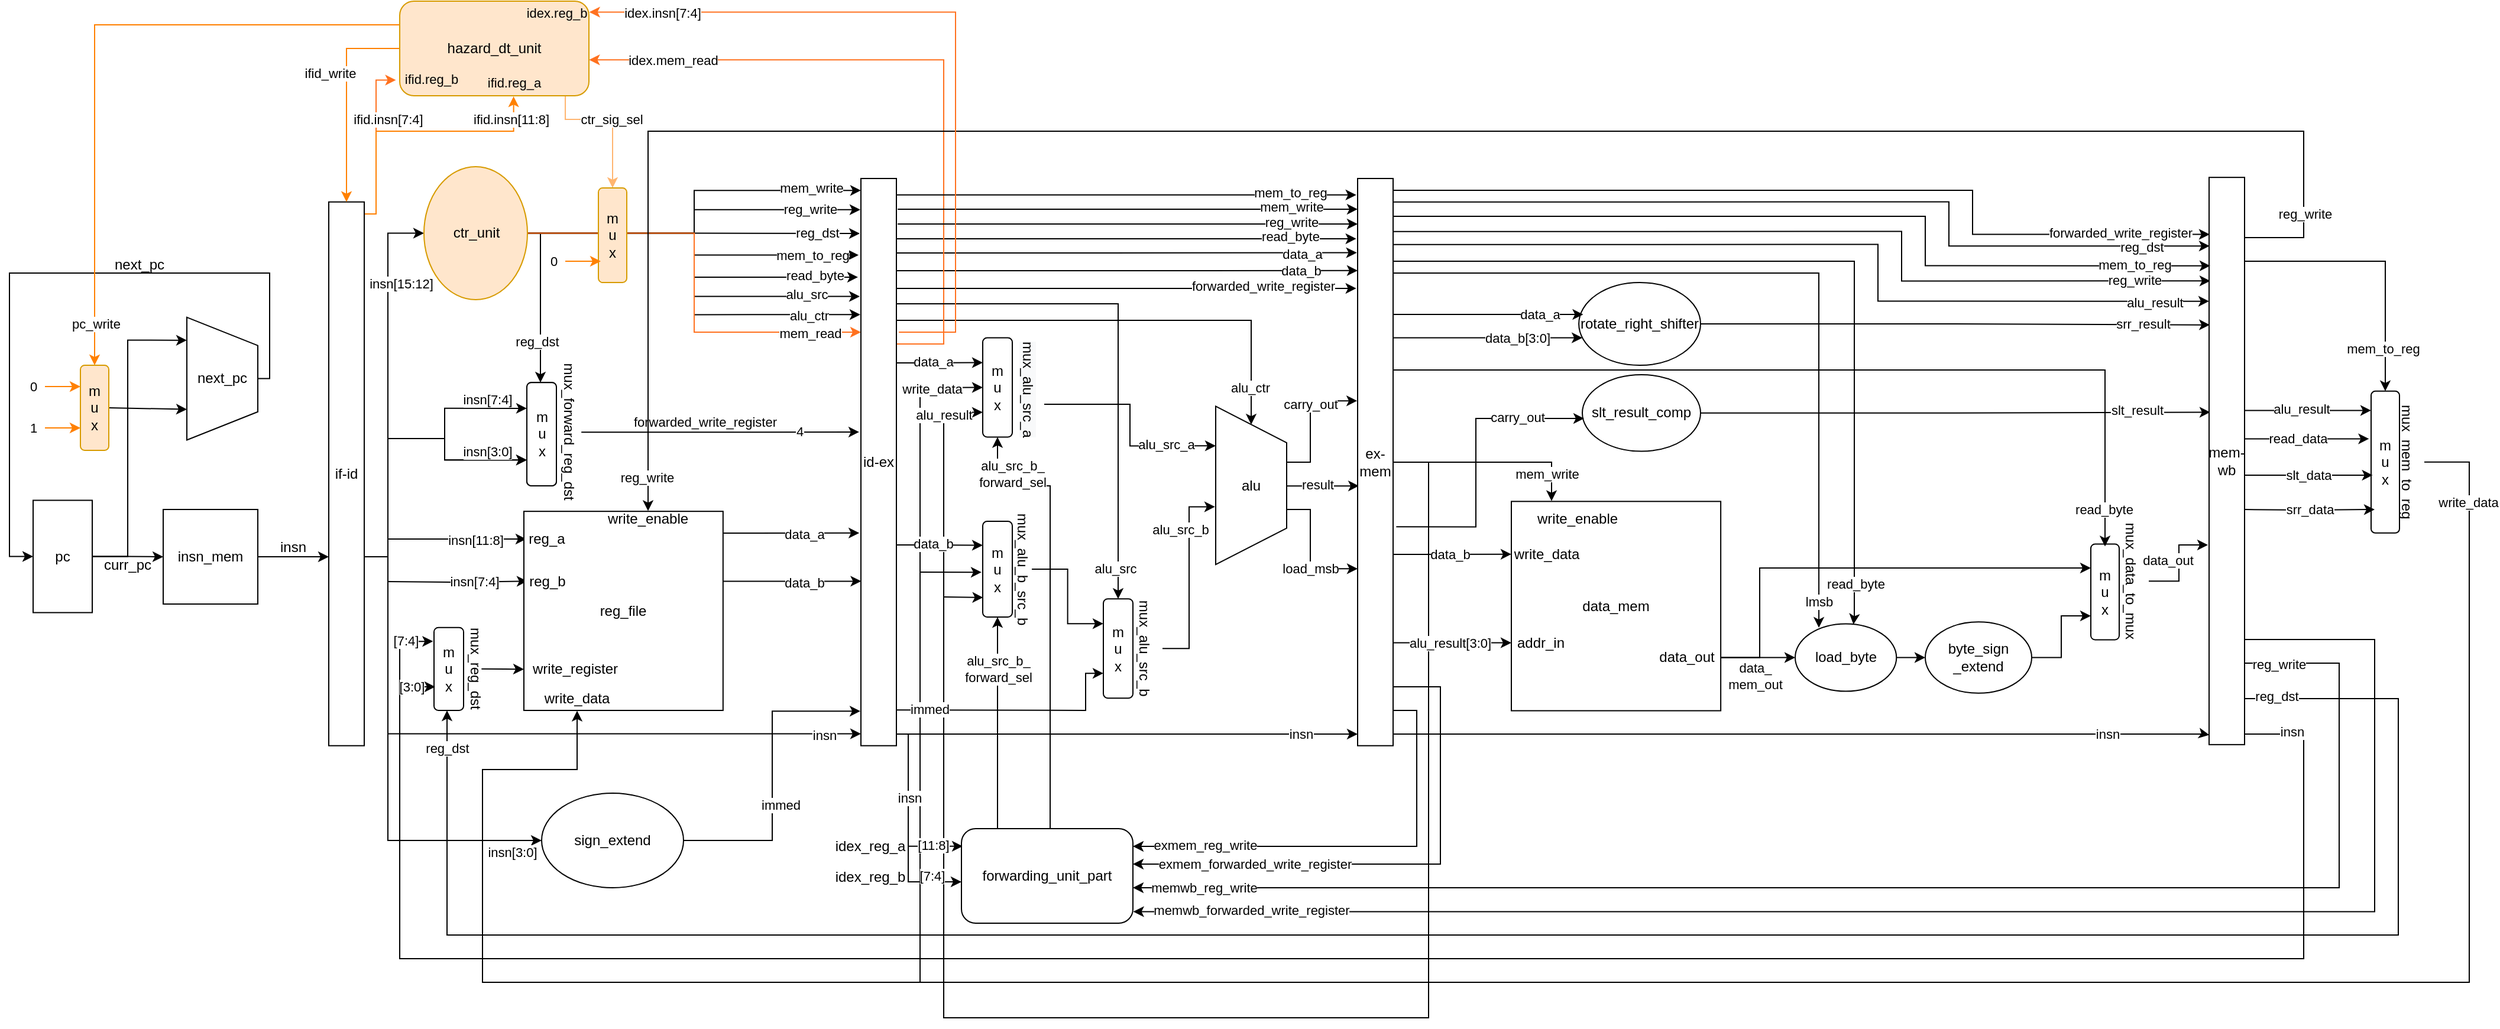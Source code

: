 <mxfile version="17.4.1" type="github">
  <diagram id="X9zZmPEaqtEekRVXDIqs" name="Page-1">
    <mxGraphModel dx="1508" dy="1024" grid="1" gridSize="10" guides="1" tooltips="1" connect="1" arrows="1" fold="1" page="1" pageScale="1" pageWidth="827" pageHeight="1169" math="0" shadow="0">
      <root>
        <mxCell id="0" />
        <mxCell id="1" parent="0" />
        <mxCell id="PYuLqpD3J3IwYi2mhqxB-1" value="" style="endArrow=classic;html=1;rounded=0;entryX=0;entryY=0.5;entryDx=0;entryDy=0;" edge="1" parent="1" target="cfhEfqjK3iJdFm8jVArX-14">
          <mxGeometry width="50" height="50" relative="1" as="geometry">
            <mxPoint x="900" y="930" as="sourcePoint" />
            <mxPoint x="920" y="362.59" as="targetPoint" />
            <Array as="points">
              <mxPoint x="900" y="427" />
            </Array>
          </mxGeometry>
        </mxCell>
        <mxCell id="PYuLqpD3J3IwYi2mhqxB-2" value="write_data" style="edgeLabel;html=1;align=center;verticalAlign=middle;resizable=0;points=[];" vertex="1" connectable="0" parent="PYuLqpD3J3IwYi2mhqxB-1">
          <mxGeometry x="0.843" y="-1" relative="1" as="geometry">
            <mxPoint as="offset" />
          </mxGeometry>
        </mxCell>
        <mxCell id="PYuLqpD3J3IwYi2mhqxB-3" value="alu_result" style="endArrow=classic;html=1;rounded=0;entryX=0;entryY=0.75;entryDx=0;entryDy=0;" edge="1" parent="1" target="cfhEfqjK3iJdFm8jVArX-14">
          <mxGeometry x="0.951" width="50" height="50" relative="1" as="geometry">
            <mxPoint x="1330" y="490" as="sourcePoint" />
            <mxPoint x="950" y="880" as="targetPoint" />
            <Array as="points">
              <mxPoint x="1330" y="960" />
              <mxPoint x="920" y="960" />
              <mxPoint x="920" y="448" />
            </Array>
            <mxPoint as="offset" />
          </mxGeometry>
        </mxCell>
        <mxCell id="cfhEfqjK3iJdFm8jVArX-40" style="edgeStyle=orthogonalEdgeStyle;rounded=0;orthogonalLoop=1;jettySize=auto;html=1;" parent="1" source="cfhEfqjK3iJdFm8jVArX-1" edge="1">
          <mxGeometry relative="1" as="geometry">
            <mxPoint x="400" y="570" as="targetPoint" />
            <Array as="points">
              <mxPoint x="400" y="570" />
            </Array>
          </mxGeometry>
        </mxCell>
        <mxCell id="cfhEfqjK3iJdFm8jVArX-1" value="insn_mem" style="whiteSpace=wrap;html=1;aspect=fixed;" parent="1" vertex="1">
          <mxGeometry x="260" y="530" width="80" height="80" as="geometry" />
        </mxCell>
        <mxCell id="cfhEfqjK3iJdFm8jVArX-44" style="edgeStyle=orthogonalEdgeStyle;rounded=0;orthogonalLoop=1;jettySize=auto;html=1;entryX=0;entryY=0.5;entryDx=0;entryDy=0;" parent="1" source="cfhEfqjK3iJdFm8jVArX-2" target="cfhEfqjK3iJdFm8jVArX-6" edge="1">
          <mxGeometry relative="1" as="geometry">
            <Array as="points">
              <mxPoint x="450" y="570" />
              <mxPoint x="450" y="810" />
            </Array>
          </mxGeometry>
        </mxCell>
        <mxCell id="cfhEfqjK3iJdFm8jVArX-45" value="insn[3:0]" style="edgeLabel;html=1;align=center;verticalAlign=middle;resizable=0;points=[];" parent="cfhEfqjK3iJdFm8jVArX-44" vertex="1" connectable="0">
          <mxGeometry x="0.694" relative="1" as="geometry">
            <mxPoint x="34" y="10" as="offset" />
          </mxGeometry>
        </mxCell>
        <mxCell id="cfhEfqjK3iJdFm8jVArX-46" style="edgeStyle=orthogonalEdgeStyle;rounded=0;orthogonalLoop=1;jettySize=auto;html=1;entryX=0;entryY=0.5;entryDx=0;entryDy=0;" parent="1" source="cfhEfqjK3iJdFm8jVArX-2" target="cfhEfqjK3iJdFm8jVArX-7" edge="1">
          <mxGeometry relative="1" as="geometry">
            <Array as="points">
              <mxPoint x="450" y="570" />
              <mxPoint x="450" y="296" />
            </Array>
          </mxGeometry>
        </mxCell>
        <mxCell id="cfhEfqjK3iJdFm8jVArX-47" value="insn[15:12]" style="edgeLabel;html=1;align=center;verticalAlign=middle;resizable=0;points=[];" parent="cfhEfqjK3iJdFm8jVArX-46" vertex="1" connectable="0">
          <mxGeometry x="0.827" relative="1" as="geometry">
            <mxPoint x="8" y="42" as="offset" />
          </mxGeometry>
        </mxCell>
        <mxCell id="cfhEfqjK3iJdFm8jVArX-48" style="edgeStyle=orthogonalEdgeStyle;rounded=0;orthogonalLoop=1;jettySize=auto;html=1;entryX=0;entryY=0.25;entryDx=0;entryDy=0;" parent="1" target="cfhEfqjK3iJdFm8jVArX-8" edge="1">
          <mxGeometry relative="1" as="geometry">
            <mxPoint x="450" y="470" as="sourcePoint" />
            <Array as="points">
              <mxPoint x="498" y="470" />
              <mxPoint x="498" y="444" />
            </Array>
          </mxGeometry>
        </mxCell>
        <mxCell id="cfhEfqjK3iJdFm8jVArX-51" value="insn[7:4]" style="edgeLabel;html=1;align=center;verticalAlign=middle;resizable=0;points=[];" parent="cfhEfqjK3iJdFm8jVArX-48" vertex="1" connectable="0">
          <mxGeometry x="0.612" y="1" relative="1" as="geometry">
            <mxPoint x="-6" y="-7" as="offset" />
          </mxGeometry>
        </mxCell>
        <mxCell id="cfhEfqjK3iJdFm8jVArX-49" style="edgeStyle=orthogonalEdgeStyle;rounded=0;orthogonalLoop=1;jettySize=auto;html=1;entryX=0;entryY=0.75;entryDx=0;entryDy=0;" parent="1" target="cfhEfqjK3iJdFm8jVArX-8" edge="1">
          <mxGeometry relative="1" as="geometry">
            <mxPoint x="440" y="570" as="sourcePoint" />
            <Array as="points">
              <mxPoint x="450" y="570" />
              <mxPoint x="450" y="470" />
              <mxPoint x="498" y="470" />
              <mxPoint x="498" y="488" />
            </Array>
          </mxGeometry>
        </mxCell>
        <mxCell id="cfhEfqjK3iJdFm8jVArX-52" value="insn[3:0]" style="edgeLabel;html=1;align=center;verticalAlign=middle;resizable=0;points=[];" parent="cfhEfqjK3iJdFm8jVArX-49" vertex="1" connectable="0">
          <mxGeometry x="0.473" y="3" relative="1" as="geometry">
            <mxPoint x="31" y="-4" as="offset" />
          </mxGeometry>
        </mxCell>
        <mxCell id="cfhEfqjK3iJdFm8jVArX-54" style="edgeStyle=orthogonalEdgeStyle;rounded=0;orthogonalLoop=1;jettySize=auto;html=1;" parent="1" target="cfhEfqjK3iJdFm8jVArX-60" edge="1">
          <mxGeometry relative="1" as="geometry">
            <mxPoint x="450" y="570" as="sourcePoint" />
            <Array as="points">
              <mxPoint x="450" y="555" />
            </Array>
          </mxGeometry>
        </mxCell>
        <mxCell id="cfhEfqjK3iJdFm8jVArX-58" value="insn[11:8]" style="edgeLabel;html=1;align=center;verticalAlign=middle;resizable=0;points=[];" parent="cfhEfqjK3iJdFm8jVArX-54" vertex="1" connectable="0">
          <mxGeometry x="0.341" y="-1" relative="1" as="geometry">
            <mxPoint as="offset" />
          </mxGeometry>
        </mxCell>
        <mxCell id="cfhEfqjK3iJdFm8jVArX-57" style="edgeStyle=orthogonalEdgeStyle;rounded=0;orthogonalLoop=1;jettySize=auto;html=1;" parent="1" target="cfhEfqjK3iJdFm8jVArX-61" edge="1">
          <mxGeometry relative="1" as="geometry">
            <mxPoint x="450" y="591" as="sourcePoint" />
            <Array as="points" />
          </mxGeometry>
        </mxCell>
        <mxCell id="cfhEfqjK3iJdFm8jVArX-59" value="insn[7:4]" style="edgeLabel;html=1;align=center;verticalAlign=middle;resizable=0;points=[];" parent="cfhEfqjK3iJdFm8jVArX-57" vertex="1" connectable="0">
          <mxGeometry x="0.245" relative="1" as="geometry">
            <mxPoint as="offset" />
          </mxGeometry>
        </mxCell>
        <mxCell id="cfhEfqjK3iJdFm8jVArX-91" style="edgeStyle=orthogonalEdgeStyle;rounded=0;orthogonalLoop=1;jettySize=auto;html=1;entryX=0;entryY=0.979;entryDx=0;entryDy=0;entryPerimeter=0;" parent="1" target="cfhEfqjK3iJdFm8jVArX-13" edge="1">
          <mxGeometry relative="1" as="geometry">
            <mxPoint x="450" y="570" as="sourcePoint" />
            <Array as="points">
              <mxPoint x="450" y="720" />
            </Array>
          </mxGeometry>
        </mxCell>
        <mxCell id="cfhEfqjK3iJdFm8jVArX-92" value="insn" style="edgeLabel;html=1;align=center;verticalAlign=middle;resizable=0;points=[];" parent="cfhEfqjK3iJdFm8jVArX-91" vertex="1" connectable="0">
          <mxGeometry x="0.888" y="-1" relative="1" as="geometry">
            <mxPoint as="offset" />
          </mxGeometry>
        </mxCell>
        <mxCell id="yGvOkxiand3LqxDzhhp--10" style="edgeStyle=orthogonalEdgeStyle;rounded=0;orthogonalLoop=1;jettySize=auto;html=1;entryX=-0.02;entryY=0.834;entryDx=0;entryDy=0;strokeColor=#FF711F;entryPerimeter=0;" parent="1" source="cfhEfqjK3iJdFm8jVArX-2" target="yGvOkxiand3LqxDzhhp--1" edge="1">
          <mxGeometry relative="1" as="geometry">
            <Array as="points">
              <mxPoint x="440" y="280" />
              <mxPoint x="440" y="167" />
            </Array>
          </mxGeometry>
        </mxCell>
        <mxCell id="yGvOkxiand3LqxDzhhp--11" value="ifid.insn[7:4]" style="edgeLabel;html=1;align=center;verticalAlign=middle;resizable=0;points=[];" parent="yGvOkxiand3LqxDzhhp--10" vertex="1" connectable="0">
          <mxGeometry x="0.517" relative="1" as="geometry">
            <mxPoint x="10" y="16" as="offset" />
          </mxGeometry>
        </mxCell>
        <mxCell id="1z0MUqi8JcwUg6FFa3D3-2" style="edgeStyle=orthogonalEdgeStyle;rounded=0;orthogonalLoop=1;jettySize=auto;html=1;entryX=0.602;entryY=1.007;entryDx=0;entryDy=0;entryPerimeter=0;strokeColor=#FF8000;exitX=0.886;exitY=0.026;exitDx=0;exitDy=0;exitPerimeter=0;" parent="1" source="cfhEfqjK3iJdFm8jVArX-2" target="yGvOkxiand3LqxDzhhp--1" edge="1">
          <mxGeometry relative="1" as="geometry">
            <Array as="points">
              <mxPoint x="427" y="280" />
              <mxPoint x="440" y="280" />
              <mxPoint x="440" y="210" />
              <mxPoint x="556" y="210" />
            </Array>
          </mxGeometry>
        </mxCell>
        <mxCell id="cfhEfqjK3iJdFm8jVArX-2" value="if-id" style="rounded=0;whiteSpace=wrap;html=1;" parent="1" vertex="1">
          <mxGeometry x="400" y="269.84" width="30" height="460" as="geometry" />
        </mxCell>
        <mxCell id="cfhEfqjK3iJdFm8jVArX-35" style="edgeStyle=orthogonalEdgeStyle;rounded=0;orthogonalLoop=1;jettySize=auto;html=1;entryX=0;entryY=0.5;entryDx=0;entryDy=0;" parent="1" source="cfhEfqjK3iJdFm8jVArX-4" target="cfhEfqjK3iJdFm8jVArX-1" edge="1">
          <mxGeometry relative="1" as="geometry" />
        </mxCell>
        <mxCell id="cfhEfqjK3iJdFm8jVArX-37" style="edgeStyle=orthogonalEdgeStyle;rounded=0;orthogonalLoop=1;jettySize=auto;html=1;entryX=0.187;entryY=1;entryDx=0;entryDy=0;entryPerimeter=0;" parent="1" source="cfhEfqjK3iJdFm8jVArX-4" target="cfhEfqjK3iJdFm8jVArX-21" edge="1">
          <mxGeometry relative="1" as="geometry">
            <Array as="points">
              <mxPoint x="230" y="570" />
              <mxPoint x="230" y="387" />
            </Array>
          </mxGeometry>
        </mxCell>
        <mxCell id="cfhEfqjK3iJdFm8jVArX-4" value="pc" style="rounded=0;whiteSpace=wrap;html=1;" parent="1" vertex="1">
          <mxGeometry x="150" y="522.25" width="50" height="95" as="geometry" />
        </mxCell>
        <mxCell id="cfhEfqjK3iJdFm8jVArX-87" style="edgeStyle=orthogonalEdgeStyle;rounded=0;orthogonalLoop=1;jettySize=auto;html=1;entryX=-0.015;entryY=0.939;entryDx=0;entryDy=0;entryPerimeter=0;" parent="1" source="cfhEfqjK3iJdFm8jVArX-6" target="cfhEfqjK3iJdFm8jVArX-13" edge="1">
          <mxGeometry relative="1" as="geometry" />
        </mxCell>
        <mxCell id="cfhEfqjK3iJdFm8jVArX-88" value="immed" style="edgeLabel;html=1;align=center;verticalAlign=middle;resizable=0;points=[];" parent="cfhEfqjK3iJdFm8jVArX-87" vertex="1" connectable="0">
          <mxGeometry x="-0.615" y="2" relative="1" as="geometry">
            <mxPoint x="32" y="-28" as="offset" />
          </mxGeometry>
        </mxCell>
        <mxCell id="cfhEfqjK3iJdFm8jVArX-6" value="sign_extend" style="ellipse;whiteSpace=wrap;html=1;" parent="1" vertex="1">
          <mxGeometry x="580" y="770" width="120" height="80" as="geometry" />
        </mxCell>
        <mxCell id="cfhEfqjK3iJdFm8jVArX-62" style="edgeStyle=orthogonalEdgeStyle;rounded=0;orthogonalLoop=1;jettySize=auto;html=1;" parent="1" source="cfhEfqjK3iJdFm8jVArX-7" target="cfhEfqjK3iJdFm8jVArX-8" edge="1">
          <mxGeometry relative="1" as="geometry">
            <Array as="points">
              <mxPoint x="579" y="296" />
            </Array>
          </mxGeometry>
        </mxCell>
        <mxCell id="cfhEfqjK3iJdFm8jVArX-63" value="reg_dst" style="edgeLabel;html=1;align=center;verticalAlign=middle;resizable=0;points=[];" parent="cfhEfqjK3iJdFm8jVArX-62" vertex="1" connectable="0">
          <mxGeometry x="0.485" y="-3" relative="1" as="geometry">
            <mxPoint as="offset" />
          </mxGeometry>
        </mxCell>
        <mxCell id="cfhEfqjK3iJdFm8jVArX-69" style="edgeStyle=orthogonalEdgeStyle;rounded=0;orthogonalLoop=1;jettySize=auto;html=1;entryX=-0.033;entryY=0.097;entryDx=0;entryDy=0;entryPerimeter=0;" parent="1" source="cfhEfqjK3iJdFm8jVArX-7" target="cfhEfqjK3iJdFm8jVArX-13" edge="1">
          <mxGeometry relative="1" as="geometry" />
        </mxCell>
        <mxCell id="cfhEfqjK3iJdFm8jVArX-70" value="reg_dst" style="edgeLabel;html=1;align=center;verticalAlign=middle;resizable=0;points=[];" parent="cfhEfqjK3iJdFm8jVArX-69" vertex="1" connectable="0">
          <mxGeometry x="0.743" y="1" relative="1" as="geometry">
            <mxPoint as="offset" />
          </mxGeometry>
        </mxCell>
        <mxCell id="cfhEfqjK3iJdFm8jVArX-71" style="edgeStyle=orthogonalEdgeStyle;rounded=0;orthogonalLoop=1;jettySize=auto;html=1;entryX=-0.017;entryY=0.055;entryDx=0;entryDy=0;entryPerimeter=0;" parent="1" source="cfhEfqjK3iJdFm8jVArX-7" target="cfhEfqjK3iJdFm8jVArX-13" edge="1">
          <mxGeometry relative="1" as="geometry" />
        </mxCell>
        <mxCell id="cfhEfqjK3iJdFm8jVArX-72" value="reg_write" style="edgeLabel;html=1;align=center;verticalAlign=middle;resizable=0;points=[];" parent="cfhEfqjK3iJdFm8jVArX-71" vertex="1" connectable="0">
          <mxGeometry x="0.72" y="1" relative="1" as="geometry">
            <mxPoint as="offset" />
          </mxGeometry>
        </mxCell>
        <mxCell id="cfhEfqjK3iJdFm8jVArX-73" style="edgeStyle=orthogonalEdgeStyle;rounded=0;orthogonalLoop=1;jettySize=auto;html=1;entryX=0;entryY=0.021;entryDx=0;entryDy=0;entryPerimeter=0;" parent="1" source="cfhEfqjK3iJdFm8jVArX-7" target="cfhEfqjK3iJdFm8jVArX-13" edge="1">
          <mxGeometry relative="1" as="geometry" />
        </mxCell>
        <mxCell id="cfhEfqjK3iJdFm8jVArX-74" value="mem_write" style="edgeLabel;html=1;align=center;verticalAlign=middle;resizable=0;points=[];" parent="cfhEfqjK3iJdFm8jVArX-73" vertex="1" connectable="0">
          <mxGeometry x="0.732" y="2" relative="1" as="geometry">
            <mxPoint as="offset" />
          </mxGeometry>
        </mxCell>
        <mxCell id="cfhEfqjK3iJdFm8jVArX-75" style="edgeStyle=orthogonalEdgeStyle;rounded=0;orthogonalLoop=1;jettySize=auto;html=1;entryX=-0.067;entryY=0.135;entryDx=0;entryDy=0;entryPerimeter=0;" parent="1" source="cfhEfqjK3iJdFm8jVArX-7" target="cfhEfqjK3iJdFm8jVArX-13" edge="1">
          <mxGeometry relative="1" as="geometry" />
        </mxCell>
        <mxCell id="cfhEfqjK3iJdFm8jVArX-76" value="mem_to_reg" style="edgeLabel;html=1;align=center;verticalAlign=middle;resizable=0;points=[];" parent="cfhEfqjK3iJdFm8jVArX-75" vertex="1" connectable="0">
          <mxGeometry x="0.736" relative="1" as="geometry">
            <mxPoint as="offset" />
          </mxGeometry>
        </mxCell>
        <mxCell id="cfhEfqjK3iJdFm8jVArX-77" style="edgeStyle=orthogonalEdgeStyle;rounded=0;orthogonalLoop=1;jettySize=auto;html=1;entryX=-0.083;entryY=0.174;entryDx=0;entryDy=0;entryPerimeter=0;" parent="1" source="cfhEfqjK3iJdFm8jVArX-7" target="cfhEfqjK3iJdFm8jVArX-13" edge="1">
          <mxGeometry relative="1" as="geometry" />
        </mxCell>
        <mxCell id="cfhEfqjK3iJdFm8jVArX-78" value="read_byte" style="edgeLabel;html=1;align=center;verticalAlign=middle;resizable=0;points=[];" parent="cfhEfqjK3iJdFm8jVArX-77" vertex="1" connectable="0">
          <mxGeometry x="0.805" y="-2" relative="1" as="geometry">
            <mxPoint x="-6" y="-4" as="offset" />
          </mxGeometry>
        </mxCell>
        <mxCell id="cfhEfqjK3iJdFm8jVArX-79" style="edgeStyle=orthogonalEdgeStyle;rounded=0;orthogonalLoop=1;jettySize=auto;html=1;entryX=-0.033;entryY=0.208;entryDx=0;entryDy=0;entryPerimeter=0;" parent="1" source="cfhEfqjK3iJdFm8jVArX-7" target="cfhEfqjK3iJdFm8jVArX-13" edge="1">
          <mxGeometry relative="1" as="geometry" />
        </mxCell>
        <mxCell id="cfhEfqjK3iJdFm8jVArX-80" value="alu_src" style="edgeLabel;html=1;align=center;verticalAlign=middle;resizable=0;points=[];" parent="cfhEfqjK3iJdFm8jVArX-79" vertex="1" connectable="0">
          <mxGeometry x="0.728" y="2" relative="1" as="geometry">
            <mxPoint as="offset" />
          </mxGeometry>
        </mxCell>
        <mxCell id="cfhEfqjK3iJdFm8jVArX-81" style="edgeStyle=orthogonalEdgeStyle;rounded=0;orthogonalLoop=1;jettySize=auto;html=1;entryX=-0.017;entryY=0.24;entryDx=0;entryDy=0;entryPerimeter=0;" parent="1" source="cfhEfqjK3iJdFm8jVArX-7" target="cfhEfqjK3iJdFm8jVArX-13" edge="1">
          <mxGeometry relative="1" as="geometry" />
        </mxCell>
        <mxCell id="cfhEfqjK3iJdFm8jVArX-82" value="alu_ctr" style="edgeLabel;html=1;align=center;verticalAlign=middle;resizable=0;points=[];" parent="cfhEfqjK3iJdFm8jVArX-81" vertex="1" connectable="0">
          <mxGeometry x="0.752" y="-1" relative="1" as="geometry">
            <mxPoint as="offset" />
          </mxGeometry>
        </mxCell>
        <mxCell id="yGvOkxiand3LqxDzhhp--2" style="edgeStyle=orthogonalEdgeStyle;rounded=0;orthogonalLoop=1;jettySize=auto;html=1;strokeColor=#FF711F;" parent="1" source="cfhEfqjK3iJdFm8jVArX-7" edge="1">
          <mxGeometry relative="1" as="geometry">
            <mxPoint x="850" y="380" as="targetPoint" />
            <Array as="points">
              <mxPoint x="709" y="296" />
              <mxPoint x="709" y="380" />
              <mxPoint x="849" y="380" />
            </Array>
          </mxGeometry>
        </mxCell>
        <mxCell id="yGvOkxiand3LqxDzhhp--3" value="mem_read" style="edgeLabel;html=1;align=center;verticalAlign=middle;resizable=0;points=[];" parent="yGvOkxiand3LqxDzhhp--2" vertex="1" connectable="0">
          <mxGeometry x="0.761" y="-1" relative="1" as="geometry">
            <mxPoint as="offset" />
          </mxGeometry>
        </mxCell>
        <mxCell id="cfhEfqjK3iJdFm8jVArX-7" value="ctr_unit" style="ellipse;whiteSpace=wrap;html=1;rotation=0;fillColor=#ffe6cc;strokeColor=#d79b00;" parent="1" vertex="1">
          <mxGeometry x="480.5" y="240" width="87.5" height="112.5" as="geometry" />
        </mxCell>
        <mxCell id="cfhEfqjK3iJdFm8jVArX-8" value="m&lt;br&gt;u&lt;br&gt;x" style="rounded=1;whiteSpace=wrap;html=1;" parent="1" vertex="1">
          <mxGeometry x="567.5" y="422.59" width="25" height="87.41" as="geometry" />
        </mxCell>
        <mxCell id="cfhEfqjK3iJdFm8jVArX-227" style="edgeStyle=orthogonalEdgeStyle;rounded=0;orthogonalLoop=1;jettySize=auto;html=1;" parent="1" source="cfhEfqjK3iJdFm8jVArX-9" target="cfhEfqjK3iJdFm8jVArX-226" edge="1">
          <mxGeometry relative="1" as="geometry" />
        </mxCell>
        <mxCell id="cfhEfqjK3iJdFm8jVArX-9" value="mux_reg_dst" style="text;html=1;strokeColor=none;fillColor=none;align=center;verticalAlign=middle;whiteSpace=wrap;rounded=0;rotation=90;" parent="1" vertex="1">
          <mxGeometry x="494.21" y="659.96" width="60" height="9.92" as="geometry" />
        </mxCell>
        <mxCell id="cfhEfqjK3iJdFm8jVArX-10" value="m&lt;br&gt;u&lt;br&gt;x" style="rounded=1;whiteSpace=wrap;html=1;" parent="1" vertex="1">
          <mxGeometry x="489" y="629.84" width="25" height="70.16" as="geometry" />
        </mxCell>
        <mxCell id="cfhEfqjK3iJdFm8jVArX-83" style="edgeStyle=orthogonalEdgeStyle;rounded=0;orthogonalLoop=1;jettySize=auto;html=1;entryX=-0.047;entryY=0.625;entryDx=0;entryDy=0;entryPerimeter=0;" parent="1" source="cfhEfqjK3iJdFm8jVArX-12" target="cfhEfqjK3iJdFm8jVArX-13" edge="1">
          <mxGeometry relative="1" as="geometry">
            <Array as="points">
              <mxPoint x="760" y="550" />
              <mxPoint x="760" y="550" />
            </Array>
          </mxGeometry>
        </mxCell>
        <mxCell id="cfhEfqjK3iJdFm8jVArX-84" value="data_a" style="edgeLabel;html=1;align=center;verticalAlign=middle;resizable=0;points=[];" parent="cfhEfqjK3iJdFm8jVArX-83" vertex="1" connectable="0">
          <mxGeometry x="0.188" y="-1" relative="1" as="geometry">
            <mxPoint as="offset" />
          </mxGeometry>
        </mxCell>
        <mxCell id="cfhEfqjK3iJdFm8jVArX-85" style="edgeStyle=orthogonalEdgeStyle;rounded=0;orthogonalLoop=1;jettySize=auto;html=1;entryX=0.008;entryY=0.71;entryDx=0;entryDy=0;entryPerimeter=0;" parent="1" source="cfhEfqjK3iJdFm8jVArX-12" target="cfhEfqjK3iJdFm8jVArX-13" edge="1">
          <mxGeometry relative="1" as="geometry">
            <Array as="points">
              <mxPoint x="792" y="591" />
            </Array>
          </mxGeometry>
        </mxCell>
        <mxCell id="cfhEfqjK3iJdFm8jVArX-86" value="data_b" style="edgeLabel;html=1;align=center;verticalAlign=middle;resizable=0;points=[];" parent="cfhEfqjK3iJdFm8jVArX-85" vertex="1" connectable="0">
          <mxGeometry x="0.161" y="-1" relative="1" as="geometry">
            <mxPoint as="offset" />
          </mxGeometry>
        </mxCell>
        <mxCell id="cfhEfqjK3iJdFm8jVArX-12" value="reg_file" style="whiteSpace=wrap;html=1;aspect=fixed;" parent="1" vertex="1">
          <mxGeometry x="565" y="531.59" width="168.41" height="168.41" as="geometry" />
        </mxCell>
        <mxCell id="cfhEfqjK3iJdFm8jVArX-97" style="edgeStyle=orthogonalEdgeStyle;rounded=0;orthogonalLoop=1;jettySize=auto;html=1;entryX=0;entryY=0.25;entryDx=0;entryDy=0;" parent="1" source="cfhEfqjK3iJdFm8jVArX-13" target="cfhEfqjK3iJdFm8jVArX-14" edge="1">
          <mxGeometry relative="1" as="geometry">
            <Array as="points">
              <mxPoint x="900" y="406" />
              <mxPoint x="900" y="406" />
            </Array>
          </mxGeometry>
        </mxCell>
        <mxCell id="cfhEfqjK3iJdFm8jVArX-98" value="data_a" style="edgeLabel;html=1;align=center;verticalAlign=middle;resizable=0;points=[];" parent="cfhEfqjK3iJdFm8jVArX-97" vertex="1" connectable="0">
          <mxGeometry x="0.161" y="3" relative="1" as="geometry">
            <mxPoint x="-12" y="2" as="offset" />
          </mxGeometry>
        </mxCell>
        <mxCell id="cfhEfqjK3iJdFm8jVArX-99" style="edgeStyle=orthogonalEdgeStyle;rounded=0;orthogonalLoop=1;jettySize=auto;html=1;entryX=0;entryY=0.25;entryDx=0;entryDy=0;" parent="1" source="cfhEfqjK3iJdFm8jVArX-13" target="cfhEfqjK3iJdFm8jVArX-18" edge="1">
          <mxGeometry relative="1" as="geometry">
            <Array as="points">
              <mxPoint x="900" y="560" />
              <mxPoint x="900" y="560" />
            </Array>
          </mxGeometry>
        </mxCell>
        <mxCell id="cfhEfqjK3iJdFm8jVArX-100" value="data_b" style="edgeLabel;html=1;align=center;verticalAlign=middle;resizable=0;points=[];" parent="cfhEfqjK3iJdFm8jVArX-99" vertex="1" connectable="0">
          <mxGeometry x="0.158" relative="1" as="geometry">
            <mxPoint x="-12" y="-1" as="offset" />
          </mxGeometry>
        </mxCell>
        <mxCell id="cfhEfqjK3iJdFm8jVArX-101" style="edgeStyle=orthogonalEdgeStyle;rounded=0;orthogonalLoop=1;jettySize=auto;html=1;entryX=0;entryY=0.75;entryDx=0;entryDy=0;exitX=1.012;exitY=0.937;exitDx=0;exitDy=0;exitPerimeter=0;" parent="1" source="cfhEfqjK3iJdFm8jVArX-13" target="cfhEfqjK3iJdFm8jVArX-17" edge="1">
          <mxGeometry relative="1" as="geometry">
            <Array as="points">
              <mxPoint x="883" y="700" />
              <mxPoint x="1040" y="700" />
              <mxPoint x="1040" y="669" />
            </Array>
          </mxGeometry>
        </mxCell>
        <mxCell id="cfhEfqjK3iJdFm8jVArX-102" value="immed" style="edgeLabel;html=1;align=center;verticalAlign=middle;resizable=0;points=[];" parent="cfhEfqjK3iJdFm8jVArX-101" vertex="1" connectable="0">
          <mxGeometry x="-0.735" y="1" relative="1" as="geometry">
            <mxPoint as="offset" />
          </mxGeometry>
        </mxCell>
        <mxCell id="cfhEfqjK3iJdFm8jVArX-116" style="edgeStyle=orthogonalEdgeStyle;rounded=0;orthogonalLoop=1;jettySize=auto;html=1;entryX=0;entryY=0.25;entryDx=0;entryDy=0;" parent="1" edge="1">
          <mxGeometry relative="1" as="geometry">
            <mxPoint x="880" y="327.95" as="sourcePoint" />
            <mxPoint x="1270.0" y="327.91" as="targetPoint" />
            <Array as="points">
              <mxPoint x="910" y="327.95" />
              <mxPoint x="910" y="327.95" />
            </Array>
          </mxGeometry>
        </mxCell>
        <mxCell id="cfhEfqjK3iJdFm8jVArX-117" value="data_b" style="edgeLabel;html=1;align=center;verticalAlign=middle;resizable=0;points=[];" parent="cfhEfqjK3iJdFm8jVArX-116" vertex="1" connectable="0">
          <mxGeometry x="0.75" relative="1" as="geometry">
            <mxPoint as="offset" />
          </mxGeometry>
        </mxCell>
        <mxCell id="cfhEfqjK3iJdFm8jVArX-118" style="edgeStyle=orthogonalEdgeStyle;rounded=0;orthogonalLoop=1;jettySize=auto;html=1;entryX=-0.022;entryY=0.206;entryDx=0;entryDy=0;entryPerimeter=0;" parent="1" edge="1">
          <mxGeometry relative="1" as="geometry">
            <mxPoint x="880" y="312.95" as="sourcePoint" />
            <mxPoint x="1269.34" y="312.797" as="targetPoint" />
            <Array as="points">
              <mxPoint x="1060" y="312.95" />
              <mxPoint x="1060" y="312.95" />
            </Array>
          </mxGeometry>
        </mxCell>
        <mxCell id="cfhEfqjK3iJdFm8jVArX-119" value="data_a" style="edgeLabel;html=1;align=center;verticalAlign=middle;resizable=0;points=[];" parent="cfhEfqjK3iJdFm8jVArX-118" vertex="1" connectable="0">
          <mxGeometry x="0.76" y="-1" relative="1" as="geometry">
            <mxPoint as="offset" />
          </mxGeometry>
        </mxCell>
        <mxCell id="cfhEfqjK3iJdFm8jVArX-120" style="edgeStyle=orthogonalEdgeStyle;rounded=0;orthogonalLoop=1;jettySize=auto;html=1;entryX=-0.038;entryY=0.173;entryDx=0;entryDy=0;entryPerimeter=0;" parent="1" edge="1">
          <mxGeometry relative="1" as="geometry">
            <mxPoint x="880" y="300.95" as="sourcePoint" />
            <mxPoint x="1268.86" y="300.962" as="targetPoint" />
            <Array as="points">
              <mxPoint x="1040" y="300.95" />
              <mxPoint x="1040" y="300.95" />
            </Array>
          </mxGeometry>
        </mxCell>
        <mxCell id="cfhEfqjK3iJdFm8jVArX-121" value="read_byte" style="edgeLabel;html=1;align=center;verticalAlign=middle;resizable=0;points=[];" parent="cfhEfqjK3iJdFm8jVArX-120" vertex="1" connectable="0">
          <mxGeometry x="0.713" y="2" relative="1" as="geometry">
            <mxPoint as="offset" />
          </mxGeometry>
        </mxCell>
        <mxCell id="cfhEfqjK3iJdFm8jVArX-132" style="edgeStyle=orthogonalEdgeStyle;rounded=0;orthogonalLoop=1;jettySize=auto;html=1;entryX=1;entryY=0.5;entryDx=0;entryDy=0;" parent="1" source="cfhEfqjK3iJdFm8jVArX-13" target="cfhEfqjK3iJdFm8jVArX-20" edge="1">
          <mxGeometry relative="1" as="geometry">
            <Array as="points">
              <mxPoint x="1180" y="370" />
            </Array>
          </mxGeometry>
        </mxCell>
        <mxCell id="cfhEfqjK3iJdFm8jVArX-133" value="alu_ctr" style="edgeLabel;html=1;align=center;verticalAlign=middle;resizable=0;points=[];" parent="cfhEfqjK3iJdFm8jVArX-132" vertex="1" connectable="0">
          <mxGeometry x="0.837" y="-1" relative="1" as="geometry">
            <mxPoint as="offset" />
          </mxGeometry>
        </mxCell>
        <mxCell id="cfhEfqjK3iJdFm8jVArX-240" style="edgeStyle=orthogonalEdgeStyle;rounded=0;orthogonalLoop=1;jettySize=auto;html=1;entryX=0.007;entryY=0.186;entryDx=0;entryDy=0;entryPerimeter=0;" parent="1" source="cfhEfqjK3iJdFm8jVArX-13" target="cfhEfqjK3iJdFm8jVArX-33" edge="1">
          <mxGeometry relative="1" as="geometry">
            <Array as="points">
              <mxPoint x="890" y="720" />
              <mxPoint x="890" y="815" />
            </Array>
          </mxGeometry>
        </mxCell>
        <mxCell id="cfhEfqjK3iJdFm8jVArX-244" value="[11:8]" style="edgeLabel;html=1;align=center;verticalAlign=middle;resizable=0;points=[];" parent="cfhEfqjK3iJdFm8jVArX-240" vertex="1" connectable="0">
          <mxGeometry x="0.662" y="1" relative="1" as="geometry">
            <mxPoint as="offset" />
          </mxGeometry>
        </mxCell>
        <mxCell id="cfhEfqjK3iJdFm8jVArX-241" value="[7:4]" style="edgeStyle=orthogonalEdgeStyle;rounded=0;orthogonalLoop=1;jettySize=auto;html=1;entryX=0;entryY=0.75;entryDx=0;entryDy=0;" parent="1" edge="1">
          <mxGeometry x="0.722" y="5" relative="1" as="geometry">
            <mxPoint x="900" y="720" as="sourcePoint" />
            <mxPoint x="935.0" y="845" as="targetPoint" />
            <Array as="points">
              <mxPoint x="890" y="720" />
              <mxPoint x="890" y="845" />
            </Array>
            <mxPoint as="offset" />
          </mxGeometry>
        </mxCell>
        <mxCell id="cfhEfqjK3iJdFm8jVArX-243" value="insn" style="edgeLabel;html=1;align=center;verticalAlign=middle;resizable=0;points=[];" parent="cfhEfqjK3iJdFm8jVArX-241" vertex="1" connectable="0">
          <mxGeometry x="-0.612" y="1" relative="1" as="geometry">
            <mxPoint y="29" as="offset" />
          </mxGeometry>
        </mxCell>
        <mxCell id="yGvOkxiand3LqxDzhhp--4" style="edgeStyle=orthogonalEdgeStyle;rounded=0;orthogonalLoop=1;jettySize=auto;html=1;entryX=1.001;entryY=0.62;entryDx=0;entryDy=0;strokeColor=#FF711F;entryPerimeter=0;" parent="1" source="cfhEfqjK3iJdFm8jVArX-13" target="yGvOkxiand3LqxDzhhp--1" edge="1">
          <mxGeometry relative="1" as="geometry">
            <Array as="points">
              <mxPoint x="920" y="390" />
              <mxPoint x="920" y="150" />
            </Array>
          </mxGeometry>
        </mxCell>
        <mxCell id="yGvOkxiand3LqxDzhhp--5" value="idex.mem_read" style="edgeLabel;html=1;align=center;verticalAlign=middle;resizable=0;points=[];" parent="yGvOkxiand3LqxDzhhp--4" vertex="1" connectable="0">
          <mxGeometry x="0.869" y="1" relative="1" as="geometry">
            <mxPoint x="32" y="-1" as="offset" />
          </mxGeometry>
        </mxCell>
        <mxCell id="yGvOkxiand3LqxDzhhp--19" style="edgeStyle=orthogonalEdgeStyle;rounded=0;orthogonalLoop=1;jettySize=auto;html=1;entryX=0.5;entryY=0;entryDx=0;entryDy=0;strokeColor=#000000;" parent="1" target="cfhEfqjK3iJdFm8jVArX-17" edge="1">
          <mxGeometry relative="1" as="geometry">
            <mxPoint x="880" y="356" as="sourcePoint" />
            <mxPoint x="1067.5" y="601.59" as="targetPoint" />
            <Array as="points">
              <mxPoint x="1068" y="356" />
            </Array>
          </mxGeometry>
        </mxCell>
        <mxCell id="yGvOkxiand3LqxDzhhp--20" value="alu_src" style="edgeLabel;html=1;align=center;verticalAlign=middle;resizable=0;points=[];" parent="yGvOkxiand3LqxDzhhp--19" vertex="1" connectable="0">
          <mxGeometry x="0.884" y="-3" relative="1" as="geometry">
            <mxPoint as="offset" />
          </mxGeometry>
        </mxCell>
        <mxCell id="cfhEfqjK3iJdFm8jVArX-13" value="id-ex" style="rounded=0;whiteSpace=wrap;html=1;" parent="1" vertex="1">
          <mxGeometry x="850" y="250" width="30" height="479.84" as="geometry" />
        </mxCell>
        <mxCell id="cfhEfqjK3iJdFm8jVArX-14" value="m&lt;br&gt;u&lt;br&gt;x" style="rounded=1;whiteSpace=wrap;html=1;" parent="1" vertex="1">
          <mxGeometry x="953" y="384.75" width="25" height="84" as="geometry" />
        </mxCell>
        <mxCell id="cfhEfqjK3iJdFm8jVArX-104" style="edgeStyle=orthogonalEdgeStyle;rounded=0;orthogonalLoop=1;jettySize=auto;html=1;entryX=0.635;entryY=1.009;entryDx=0;entryDy=0;entryPerimeter=0;" parent="1" source="cfhEfqjK3iJdFm8jVArX-15" target="cfhEfqjK3iJdFm8jVArX-20" edge="1">
          <mxGeometry relative="1" as="geometry" />
        </mxCell>
        <mxCell id="cfhEfqjK3iJdFm8jVArX-108" value="alu_src_b" style="edgeLabel;html=1;align=center;verticalAlign=middle;resizable=0;points=[];" parent="cfhEfqjK3iJdFm8jVArX-104" vertex="1" connectable="0">
          <mxGeometry x="0.154" relative="1" as="geometry">
            <mxPoint x="-8" y="-28" as="offset" />
          </mxGeometry>
        </mxCell>
        <mxCell id="cfhEfqjK3iJdFm8jVArX-15" value="mux_alu_src_b" style="text;html=1;strokeColor=none;fillColor=none;align=center;verticalAlign=middle;whiteSpace=wrap;rounded=0;rotation=90;" parent="1" vertex="1">
          <mxGeometry x="1060" y="632.59" width="60" height="30" as="geometry" />
        </mxCell>
        <mxCell id="cfhEfqjK3iJdFm8jVArX-105" style="edgeStyle=orthogonalEdgeStyle;rounded=0;orthogonalLoop=1;jettySize=auto;html=1;entryX=0.75;entryY=0;entryDx=0;entryDy=0;" parent="1" source="cfhEfqjK3iJdFm8jVArX-16" target="cfhEfqjK3iJdFm8jVArX-20" edge="1">
          <mxGeometry relative="1" as="geometry" />
        </mxCell>
        <mxCell id="cfhEfqjK3iJdFm8jVArX-107" value="alu_src_a" style="edgeLabel;html=1;align=center;verticalAlign=middle;resizable=0;points=[];" parent="cfhEfqjK3iJdFm8jVArX-105" vertex="1" connectable="0">
          <mxGeometry x="0.531" y="1" relative="1" as="geometry">
            <mxPoint as="offset" />
          </mxGeometry>
        </mxCell>
        <mxCell id="cfhEfqjK3iJdFm8jVArX-16" value="&lt;span style=&quot;color: rgb(0 , 0 , 0) ; font-family: &amp;#34;helvetica&amp;#34; ; font-size: 12px ; font-style: normal ; font-weight: 400 ; letter-spacing: normal ; text-align: center ; text-indent: 0px ; text-transform: none ; word-spacing: 0px ; background-color: rgb(248 , 249 , 250) ; display: inline ; float: none&quot;&gt;mux_alu_src_a&lt;/span&gt;" style="text;whiteSpace=wrap;html=1;rotation=90;" parent="1" vertex="1">
          <mxGeometry x="935" y="426" width="110" height="30" as="geometry" />
        </mxCell>
        <mxCell id="cfhEfqjK3iJdFm8jVArX-17" value="m&lt;br&gt;u&lt;br&gt;x" style="rounded=1;whiteSpace=wrap;html=1;" parent="1" vertex="1">
          <mxGeometry x="1055" y="605.59" width="25" height="84" as="geometry" />
        </mxCell>
        <mxCell id="cfhEfqjK3iJdFm8jVArX-18" value="m&lt;br&gt;u&lt;br&gt;x" style="rounded=1;whiteSpace=wrap;html=1;" parent="1" vertex="1">
          <mxGeometry x="953" y="540" width="25" height="81" as="geometry" />
        </mxCell>
        <mxCell id="cfhEfqjK3iJdFm8jVArX-103" style="edgeStyle=orthogonalEdgeStyle;rounded=0;orthogonalLoop=1;jettySize=auto;html=1;entryX=0;entryY=0.25;entryDx=0;entryDy=0;" parent="1" source="cfhEfqjK3iJdFm8jVArX-19" target="cfhEfqjK3iJdFm8jVArX-17" edge="1">
          <mxGeometry relative="1" as="geometry">
            <mxPoint x="1000" y="581" as="sourcePoint" />
          </mxGeometry>
        </mxCell>
        <mxCell id="cfhEfqjK3iJdFm8jVArX-19" value="mux_alu_b_src_b" style="text;html=1;strokeColor=none;fillColor=none;align=center;verticalAlign=middle;whiteSpace=wrap;rounded=0;rotation=90;" parent="1" vertex="1">
          <mxGeometry x="956.75" y="572.75" width="60" height="15.5" as="geometry" />
        </mxCell>
        <mxCell id="cfhEfqjK3iJdFm8jVArX-110" style="edgeStyle=orthogonalEdgeStyle;rounded=0;orthogonalLoop=1;jettySize=auto;html=1;entryX=0.036;entryY=0.542;entryDx=0;entryDy=0;entryPerimeter=0;" parent="1" source="cfhEfqjK3iJdFm8jVArX-20" target="cfhEfqjK3iJdFm8jVArX-109" edge="1">
          <mxGeometry relative="1" as="geometry">
            <Array as="points">
              <mxPoint x="1240" y="510" />
            </Array>
          </mxGeometry>
        </mxCell>
        <mxCell id="cfhEfqjK3iJdFm8jVArX-111" value="result" style="edgeLabel;html=1;align=center;verticalAlign=middle;resizable=0;points=[];" parent="cfhEfqjK3iJdFm8jVArX-110" vertex="1" connectable="0">
          <mxGeometry x="-0.151" y="1" relative="1" as="geometry">
            <mxPoint as="offset" />
          </mxGeometry>
        </mxCell>
        <mxCell id="cfhEfqjK3iJdFm8jVArX-112" style="edgeStyle=orthogonalEdgeStyle;rounded=0;orthogonalLoop=1;jettySize=auto;html=1;entryX=-0.014;entryY=0.392;entryDx=0;entryDy=0;entryPerimeter=0;" parent="1" source="cfhEfqjK3iJdFm8jVArX-20" target="cfhEfqjK3iJdFm8jVArX-109" edge="1">
          <mxGeometry relative="1" as="geometry">
            <Array as="points">
              <mxPoint x="1230" y="490" />
              <mxPoint x="1230" y="438" />
            </Array>
          </mxGeometry>
        </mxCell>
        <mxCell id="cfhEfqjK3iJdFm8jVArX-113" value="carry_out" style="edgeLabel;html=1;align=center;verticalAlign=middle;resizable=0;points=[];" parent="cfhEfqjK3iJdFm8jVArX-112" vertex="1" connectable="0">
          <mxGeometry x="0.541" y="1" relative="1" as="geometry">
            <mxPoint x="-14" y="4" as="offset" />
          </mxGeometry>
        </mxCell>
        <mxCell id="cfhEfqjK3iJdFm8jVArX-114" style="edgeStyle=orthogonalEdgeStyle;rounded=0;orthogonalLoop=1;jettySize=auto;html=1;entryX=0;entryY=0.688;entryDx=0;entryDy=0;entryPerimeter=0;" parent="1" source="cfhEfqjK3iJdFm8jVArX-20" target="cfhEfqjK3iJdFm8jVArX-109" edge="1">
          <mxGeometry relative="1" as="geometry">
            <Array as="points">
              <mxPoint x="1230" y="530" />
              <mxPoint x="1230" y="580" />
            </Array>
          </mxGeometry>
        </mxCell>
        <mxCell id="cfhEfqjK3iJdFm8jVArX-115" value="load_msb" style="edgeLabel;html=1;align=center;verticalAlign=middle;resizable=0;points=[];" parent="cfhEfqjK3iJdFm8jVArX-114" vertex="1" connectable="0">
          <mxGeometry x="0.485" y="1" relative="1" as="geometry">
            <mxPoint x="-12" y="1" as="offset" />
          </mxGeometry>
        </mxCell>
        <mxCell id="cfhEfqjK3iJdFm8jVArX-20" value="alu" style="verticalLabelPosition=middle;verticalAlign=middle;html=1;shape=trapezoid;perimeter=trapezoidPerimeter;whiteSpace=wrap;size=0.23;arcSize=10;flipV=1;labelPosition=center;align=center;rotation=0;flipH=1;direction=north;" parent="1" vertex="1">
          <mxGeometry x="1150" y="442.71" width="60" height="133.84" as="geometry" />
        </mxCell>
        <mxCell id="cfhEfqjK3iJdFm8jVArX-36" style="edgeStyle=orthogonalEdgeStyle;rounded=0;orthogonalLoop=1;jettySize=auto;html=1;entryX=0;entryY=0.5;entryDx=0;entryDy=0;" parent="1" source="cfhEfqjK3iJdFm8jVArX-21" target="cfhEfqjK3iJdFm8jVArX-4" edge="1">
          <mxGeometry relative="1" as="geometry">
            <Array as="points">
              <mxPoint x="350" y="419" />
              <mxPoint x="350" y="330" />
              <mxPoint x="130" y="330" />
              <mxPoint x="130" y="570" />
            </Array>
          </mxGeometry>
        </mxCell>
        <mxCell id="cfhEfqjK3iJdFm8jVArX-21" value="next_pc" style="verticalLabelPosition=middle;verticalAlign=middle;html=1;shape=trapezoid;perimeter=trapezoidPerimeter;whiteSpace=wrap;size=0.23;arcSize=10;flipV=1;labelPosition=center;align=center;rotation=0;flipH=1;direction=north;" parent="1" vertex="1">
          <mxGeometry x="280" y="367.41" width="60" height="103.84" as="geometry" />
        </mxCell>
        <mxCell id="cfhEfqjK3iJdFm8jVArX-185" style="edgeStyle=orthogonalEdgeStyle;rounded=0;orthogonalLoop=1;jettySize=auto;html=1;entryX=0;entryY=0.25;entryDx=0;entryDy=0;exitX=1;exitY=0.5;exitDx=0;exitDy=0;" parent="1" source="cfhEfqjK3iJdFm8jVArX-166" target="cfhEfqjK3iJdFm8jVArX-30" edge="1">
          <mxGeometry relative="1" as="geometry">
            <Array as="points">
              <mxPoint x="1610" y="655" />
              <mxPoint x="1610" y="580" />
            </Array>
          </mxGeometry>
        </mxCell>
        <mxCell id="cfhEfqjK3iJdFm8jVArX-23" value="data_mem" style="whiteSpace=wrap;html=1;aspect=fixed;" parent="1" vertex="1">
          <mxGeometry x="1400" y="523.19" width="177.06" height="177.06" as="geometry" />
        </mxCell>
        <mxCell id="cfhEfqjK3iJdFm8jVArX-24" value="m&lt;br&gt;u&lt;br&gt;x" style="rounded=1;whiteSpace=wrap;html=1;" parent="1" vertex="1">
          <mxGeometry x="2127" y="429.92" width="24" height="120" as="geometry" />
        </mxCell>
        <mxCell id="cfhEfqjK3iJdFm8jVArX-212" style="edgeStyle=orthogonalEdgeStyle;rounded=0;orthogonalLoop=1;jettySize=auto;html=1;entryX=0.5;entryY=1;entryDx=0;entryDy=0;" parent="1" source="cfhEfqjK3iJdFm8jVArX-25" target="cfhEfqjK3iJdFm8jVArX-213" edge="1">
          <mxGeometry relative="1" as="geometry">
            <mxPoint x="550" y="710" as="targetPoint" />
            <Array as="points">
              <mxPoint x="2210" y="490" />
              <mxPoint x="2210" y="930" />
              <mxPoint x="530" y="930" />
              <mxPoint x="530" y="750" />
              <mxPoint x="610" y="750" />
            </Array>
          </mxGeometry>
        </mxCell>
        <mxCell id="cfhEfqjK3iJdFm8jVArX-218" value="write_data" style="edgeLabel;html=1;align=center;verticalAlign=middle;resizable=0;points=[];" parent="cfhEfqjK3iJdFm8jVArX-212" vertex="1" connectable="0">
          <mxGeometry x="-0.942" y="-1" relative="1" as="geometry">
            <mxPoint as="offset" />
          </mxGeometry>
        </mxCell>
        <mxCell id="cfhEfqjK3iJdFm8jVArX-25" value="mux_mem_to_reg" style="text;html=1;strokeColor=none;fillColor=none;align=center;verticalAlign=middle;whiteSpace=wrap;rounded=0;rotation=90;" parent="1" vertex="1">
          <mxGeometry x="2127" y="474.92" width="60" height="30" as="geometry" />
        </mxCell>
        <mxCell id="cfhEfqjK3iJdFm8jVArX-188" style="edgeStyle=orthogonalEdgeStyle;rounded=0;orthogonalLoop=1;jettySize=auto;html=1;entryX=0.033;entryY=0.414;entryDx=0;entryDy=0;entryPerimeter=0;" parent="1" source="cfhEfqjK3iJdFm8jVArX-27" target="cfhEfqjK3iJdFm8jVArX-160" edge="1">
          <mxGeometry relative="1" as="geometry" />
        </mxCell>
        <mxCell id="cfhEfqjK3iJdFm8jVArX-193" value="slt_result" style="edgeLabel;html=1;align=center;verticalAlign=middle;resizable=0;points=[];" parent="cfhEfqjK3iJdFm8jVArX-188" vertex="1" connectable="0">
          <mxGeometry x="0.712" y="2" relative="1" as="geometry">
            <mxPoint as="offset" />
          </mxGeometry>
        </mxCell>
        <mxCell id="cfhEfqjK3iJdFm8jVArX-27" value="slt_result_comp" style="ellipse;whiteSpace=wrap;html=1;" parent="1" vertex="1">
          <mxGeometry x="1460" y="416" width="100" height="64.75" as="geometry" />
        </mxCell>
        <mxCell id="cfhEfqjK3iJdFm8jVArX-189" style="edgeStyle=orthogonalEdgeStyle;rounded=0;orthogonalLoop=1;jettySize=auto;html=1;entryX=0.021;entryY=0.26;entryDx=0;entryDy=0;entryPerimeter=0;" parent="1" source="cfhEfqjK3iJdFm8jVArX-28" target="cfhEfqjK3iJdFm8jVArX-160" edge="1">
          <mxGeometry relative="1" as="geometry">
            <mxPoint x="1970" y="370" as="targetPoint" />
          </mxGeometry>
        </mxCell>
        <mxCell id="cfhEfqjK3iJdFm8jVArX-192" value="srr_result" style="edgeLabel;html=1;align=center;verticalAlign=middle;resizable=0;points=[];" parent="cfhEfqjK3iJdFm8jVArX-189" vertex="1" connectable="0">
          <mxGeometry x="0.735" y="1" relative="1" as="geometry">
            <mxPoint as="offset" />
          </mxGeometry>
        </mxCell>
        <mxCell id="cfhEfqjK3iJdFm8jVArX-28" value="rotate_right_shifter" style="ellipse;whiteSpace=wrap;html=1;" parent="1" vertex="1">
          <mxGeometry x="1457.06" y="338" width="102.94" height="70" as="geometry" />
        </mxCell>
        <mxCell id="cfhEfqjK3iJdFm8jVArX-184" style="edgeStyle=orthogonalEdgeStyle;rounded=0;orthogonalLoop=1;jettySize=auto;html=1;entryX=0;entryY=0.5;entryDx=0;entryDy=0;" parent="1" source="cfhEfqjK3iJdFm8jVArX-29" target="cfhEfqjK3iJdFm8jVArX-32" edge="1">
          <mxGeometry relative="1" as="geometry" />
        </mxCell>
        <mxCell id="cfhEfqjK3iJdFm8jVArX-29" value="load_byte" style="ellipse;whiteSpace=wrap;html=1;" parent="1" vertex="1">
          <mxGeometry x="1640" y="626.7" width="85.64" height="57.09" as="geometry" />
        </mxCell>
        <mxCell id="cfhEfqjK3iJdFm8jVArX-30" value="m&lt;br&gt;u&lt;br&gt;x" style="rounded=1;whiteSpace=wrap;html=1;" parent="1" vertex="1">
          <mxGeometry x="1890" y="559.25" width="24" height="81" as="geometry" />
        </mxCell>
        <mxCell id="cfhEfqjK3iJdFm8jVArX-187" value="data_out" style="edgeStyle=orthogonalEdgeStyle;rounded=0;orthogonalLoop=1;jettySize=auto;html=1;entryX=-0.033;entryY=0.648;entryDx=0;entryDy=0;entryPerimeter=0;" parent="1" source="cfhEfqjK3iJdFm8jVArX-31" target="cfhEfqjK3iJdFm8jVArX-160" edge="1">
          <mxGeometry x="0.062" y="10" relative="1" as="geometry">
            <mxPoint as="offset" />
          </mxGeometry>
        </mxCell>
        <mxCell id="cfhEfqjK3iJdFm8jVArX-31" value="mux_data_to_mux" style="text;html=1;strokeColor=none;fillColor=none;align=center;verticalAlign=middle;whiteSpace=wrap;rounded=0;rotation=90;" parent="1" vertex="1">
          <mxGeometry x="1894" y="575.59" width="60" height="30" as="geometry" />
        </mxCell>
        <mxCell id="cfhEfqjK3iJdFm8jVArX-186" style="edgeStyle=orthogonalEdgeStyle;rounded=0;orthogonalLoop=1;jettySize=auto;html=1;entryX=0;entryY=0.75;entryDx=0;entryDy=0;" parent="1" source="cfhEfqjK3iJdFm8jVArX-32" target="cfhEfqjK3iJdFm8jVArX-30" edge="1">
          <mxGeometry relative="1" as="geometry" />
        </mxCell>
        <mxCell id="cfhEfqjK3iJdFm8jVArX-32" value="byte_sign&lt;br&gt;_extend" style="ellipse;whiteSpace=wrap;html=1;" parent="1" vertex="1">
          <mxGeometry x="1750" y="625.13" width="90" height="60.25" as="geometry" />
        </mxCell>
        <mxCell id="cfhEfqjK3iJdFm8jVArX-93" style="edgeStyle=orthogonalEdgeStyle;rounded=0;orthogonalLoop=1;jettySize=auto;html=1;entryX=0.5;entryY=1;entryDx=0;entryDy=0;" parent="1" source="cfhEfqjK3iJdFm8jVArX-33" target="cfhEfqjK3iJdFm8jVArX-14" edge="1">
          <mxGeometry relative="1" as="geometry">
            <Array as="points">
              <mxPoint x="1010" y="510" />
              <mxPoint x="966" y="510" />
            </Array>
          </mxGeometry>
        </mxCell>
        <mxCell id="cfhEfqjK3iJdFm8jVArX-94" value="alu_src_b_&lt;br&gt;forward_sel" style="edgeLabel;html=1;align=center;verticalAlign=middle;resizable=0;points=[];" parent="cfhEfqjK3iJdFm8jVArX-93" vertex="1" connectable="0">
          <mxGeometry x="0.833" relative="1" as="geometry">
            <mxPoint x="12" as="offset" />
          </mxGeometry>
        </mxCell>
        <mxCell id="cfhEfqjK3iJdFm8jVArX-95" style="edgeStyle=orthogonalEdgeStyle;rounded=0;orthogonalLoop=1;jettySize=auto;html=1;entryX=0.5;entryY=1;entryDx=0;entryDy=0;" parent="1" source="cfhEfqjK3iJdFm8jVArX-33" target="cfhEfqjK3iJdFm8jVArX-18" edge="1">
          <mxGeometry relative="1" as="geometry">
            <Array as="points">
              <mxPoint x="966" y="710" />
            </Array>
          </mxGeometry>
        </mxCell>
        <mxCell id="cfhEfqjK3iJdFm8jVArX-96" value="alu_src_b_&lt;br&gt;forward_sel" style="edgeLabel;html=1;align=center;verticalAlign=middle;resizable=0;points=[];" parent="cfhEfqjK3iJdFm8jVArX-95" vertex="1" connectable="0">
          <mxGeometry x="0.59" y="3" relative="1" as="geometry">
            <mxPoint x="3" y="7" as="offset" />
          </mxGeometry>
        </mxCell>
        <mxCell id="cfhEfqjK3iJdFm8jVArX-33" value="forwarding_unit_part" style="rounded=1;whiteSpace=wrap;html=1;" parent="1" vertex="1">
          <mxGeometry x="935" y="800" width="145" height="80" as="geometry" />
        </mxCell>
        <mxCell id="cfhEfqjK3iJdFm8jVArX-38" value="" style="endArrow=classic;html=1;rounded=0;entryX=0.25;entryY=0;entryDx=0;entryDy=0;exitX=1;exitY=0.5;exitDx=0;exitDy=0;" parent="1" source="yGvOkxiand3LqxDzhhp--31" target="cfhEfqjK3iJdFm8jVArX-21" edge="1">
          <mxGeometry width="50" height="50" relative="1" as="geometry">
            <mxPoint x="220" y="445" as="sourcePoint" />
            <mxPoint x="250" y="430" as="targetPoint" />
          </mxGeometry>
        </mxCell>
        <mxCell id="cfhEfqjK3iJdFm8jVArX-41" value="insn" style="text;html=1;strokeColor=none;fillColor=none;align=center;verticalAlign=middle;whiteSpace=wrap;rounded=0;" parent="1" vertex="1">
          <mxGeometry x="340" y="547.09" width="60" height="30" as="geometry" />
        </mxCell>
        <mxCell id="cfhEfqjK3iJdFm8jVArX-42" value="next_pc" style="text;html=1;strokeColor=none;fillColor=none;align=center;verticalAlign=middle;whiteSpace=wrap;rounded=0;" parent="1" vertex="1">
          <mxGeometry x="210" y="308" width="60" height="30" as="geometry" />
        </mxCell>
        <mxCell id="cfhEfqjK3iJdFm8jVArX-43" value="curr_pc" style="text;html=1;strokeColor=none;fillColor=none;align=center;verticalAlign=middle;whiteSpace=wrap;rounded=0;" parent="1" vertex="1">
          <mxGeometry x="200" y="562.25" width="60" height="30" as="geometry" />
        </mxCell>
        <mxCell id="cfhEfqjK3iJdFm8jVArX-60" value="reg_a" style="text;html=1;strokeColor=none;fillColor=none;align=center;verticalAlign=middle;whiteSpace=wrap;rounded=0;" parent="1" vertex="1">
          <mxGeometry x="567" y="540" width="35" height="30" as="geometry" />
        </mxCell>
        <mxCell id="cfhEfqjK3iJdFm8jVArX-61" value="reg_b" style="text;html=1;strokeColor=none;fillColor=none;align=center;verticalAlign=middle;whiteSpace=wrap;rounded=0;" parent="1" vertex="1">
          <mxGeometry x="568" y="575.59" width="34.25" height="30" as="geometry" />
        </mxCell>
        <mxCell id="cfhEfqjK3iJdFm8jVArX-65" style="edgeStyle=orthogonalEdgeStyle;rounded=0;orthogonalLoop=1;jettySize=auto;html=1;entryX=-0.05;entryY=0.447;entryDx=0;entryDy=0;entryPerimeter=0;" parent="1" source="cfhEfqjK3iJdFm8jVArX-11" target="cfhEfqjK3iJdFm8jVArX-13" edge="1">
          <mxGeometry relative="1" as="geometry" />
        </mxCell>
        <mxCell id="cfhEfqjK3iJdFm8jVArX-66" value="forwarded_write_register" style="edgeLabel;html=1;align=center;verticalAlign=middle;resizable=0;points=[];" parent="cfhEfqjK3iJdFm8jVArX-65" vertex="1" connectable="0">
          <mxGeometry x="-0.11" relative="1" as="geometry">
            <mxPoint y="-9" as="offset" />
          </mxGeometry>
        </mxCell>
        <mxCell id="cfhEfqjK3iJdFm8jVArX-67" value="4" style="edgeLabel;html=1;align=center;verticalAlign=middle;resizable=0;points=[];" parent="cfhEfqjK3iJdFm8jVArX-65" vertex="1" connectable="0">
          <mxGeometry x="0.568" y="1" relative="1" as="geometry">
            <mxPoint as="offset" />
          </mxGeometry>
        </mxCell>
        <mxCell id="cfhEfqjK3iJdFm8jVArX-11" value="mux_forward_reg_dst" style="text;html=1;strokeColor=none;fillColor=none;align=center;verticalAlign=middle;whiteSpace=wrap;rounded=0;rotation=90;" parent="1" vertex="1">
          <mxGeometry x="538.3" y="454.3" width="130" height="20.59" as="geometry" />
        </mxCell>
        <mxCell id="cfhEfqjK3iJdFm8jVArX-161" style="edgeStyle=orthogonalEdgeStyle;rounded=0;orthogonalLoop=1;jettySize=auto;html=1;" parent="1" target="cfhEfqjK3iJdFm8jVArX-163" edge="1">
          <mxGeometry relative="1" as="geometry">
            <mxPoint x="1300" y="388" as="sourcePoint" />
            <mxPoint x="1434" y="488" as="targetPoint" />
            <Array as="points">
              <mxPoint x="1300" y="490" />
              <mxPoint x="1434" y="490" />
            </Array>
          </mxGeometry>
        </mxCell>
        <mxCell id="cfhEfqjK3iJdFm8jVArX-162" value="mem_write" style="edgeLabel;html=1;align=center;verticalAlign=middle;resizable=0;points=[];" parent="cfhEfqjK3iJdFm8jVArX-161" vertex="1" connectable="0">
          <mxGeometry x="0.803" y="-1" relative="1" as="geometry">
            <mxPoint x="-3" y="3" as="offset" />
          </mxGeometry>
        </mxCell>
        <mxCell id="cfhEfqjK3iJdFm8jVArX-167" style="edgeStyle=orthogonalEdgeStyle;rounded=0;orthogonalLoop=1;jettySize=auto;html=1;entryX=0;entryY=0.5;entryDx=0;entryDy=0;" parent="1" target="cfhEfqjK3iJdFm8jVArX-164" edge="1">
          <mxGeometry relative="1" as="geometry">
            <mxPoint x="1300" y="568" as="sourcePoint" />
            <Array as="points">
              <mxPoint x="1320" y="568" />
              <mxPoint x="1320" y="568" />
            </Array>
          </mxGeometry>
        </mxCell>
        <mxCell id="cfhEfqjK3iJdFm8jVArX-169" value="data_b" style="edgeLabel;html=1;align=center;verticalAlign=middle;resizable=0;points=[];" parent="cfhEfqjK3iJdFm8jVArX-167" vertex="1" connectable="0">
          <mxGeometry x="0.157" y="2" relative="1" as="geometry">
            <mxPoint x="-10" y="2" as="offset" />
          </mxGeometry>
        </mxCell>
        <mxCell id="cfhEfqjK3iJdFm8jVArX-168" style="edgeStyle=orthogonalEdgeStyle;rounded=0;orthogonalLoop=1;jettySize=auto;html=1;" parent="1" edge="1">
          <mxGeometry relative="1" as="geometry">
            <mxPoint x="1300" y="642.76" as="sourcePoint" />
            <mxPoint x="1400" y="642.76" as="targetPoint" />
            <Array as="points">
              <mxPoint x="1330" y="642.76" />
              <mxPoint x="1330" y="642.76" />
            </Array>
          </mxGeometry>
        </mxCell>
        <mxCell id="cfhEfqjK3iJdFm8jVArX-170" value="alu_result[3:0]" style="edgeLabel;html=1;align=center;verticalAlign=middle;resizable=0;points=[];" parent="cfhEfqjK3iJdFm8jVArX-168" vertex="1" connectable="0">
          <mxGeometry x="0.204" relative="1" as="geometry">
            <mxPoint x="-12" as="offset" />
          </mxGeometry>
        </mxCell>
        <mxCell id="cfhEfqjK3iJdFm8jVArX-171" style="edgeStyle=orthogonalEdgeStyle;rounded=0;orthogonalLoop=1;jettySize=auto;html=1;exitX=1.089;exitY=0.389;exitDx=0;exitDy=0;exitPerimeter=0;entryX=0.015;entryY=0.572;entryDx=0;entryDy=0;entryPerimeter=0;" parent="1" target="cfhEfqjK3iJdFm8jVArX-27" edge="1">
          <mxGeometry relative="1" as="geometry">
            <mxPoint x="1302.67" y="544.658" as="sourcePoint" />
            <mxPoint x="1440" y="448" as="targetPoint" />
            <Array as="points">
              <mxPoint x="1370" y="545" />
              <mxPoint x="1370" y="453" />
            </Array>
          </mxGeometry>
        </mxCell>
        <mxCell id="cfhEfqjK3iJdFm8jVArX-173" value="carry_out" style="edgeLabel;html=1;align=center;verticalAlign=middle;resizable=0;points=[];" parent="cfhEfqjK3iJdFm8jVArX-171" vertex="1" connectable="0">
          <mxGeometry x="0.304" relative="1" as="geometry">
            <mxPoint x="30" y="-1" as="offset" />
          </mxGeometry>
        </mxCell>
        <mxCell id="cfhEfqjK3iJdFm8jVArX-174" style="edgeStyle=orthogonalEdgeStyle;rounded=0;orthogonalLoop=1;jettySize=auto;html=1;" parent="1" edge="1">
          <mxGeometry relative="1" as="geometry">
            <mxPoint x="1300" y="365.0" as="sourcePoint" />
            <mxPoint x="1460.742" y="365.0" as="targetPoint" />
            <Array as="points">
              <mxPoint x="1400" y="365" />
              <mxPoint x="1400" y="365" />
            </Array>
          </mxGeometry>
        </mxCell>
        <mxCell id="cfhEfqjK3iJdFm8jVArX-175" value="data_a" style="edgeLabel;html=1;align=center;verticalAlign=middle;resizable=0;points=[];" parent="cfhEfqjK3iJdFm8jVArX-174" vertex="1" connectable="0">
          <mxGeometry x="0.675" y="-1" relative="1" as="geometry">
            <mxPoint x="-11" y="-1" as="offset" />
          </mxGeometry>
        </mxCell>
        <mxCell id="cfhEfqjK3iJdFm8jVArX-180" style="edgeStyle=orthogonalEdgeStyle;rounded=0;orthogonalLoop=1;jettySize=auto;html=1;entryX=0.575;entryY=0.009;entryDx=0;entryDy=0;entryPerimeter=0;" parent="1" source="cfhEfqjK3iJdFm8jVArX-109" target="cfhEfqjK3iJdFm8jVArX-29" edge="1">
          <mxGeometry relative="1" as="geometry">
            <mxPoint x="1753" y="620" as="targetPoint" />
            <Array as="points">
              <mxPoint x="1690" y="320" />
              <mxPoint x="1690" y="620" />
              <mxPoint x="1689" y="620" />
            </Array>
          </mxGeometry>
        </mxCell>
        <mxCell id="cfhEfqjK3iJdFm8jVArX-181" value="read_byte" style="edgeLabel;html=1;align=center;verticalAlign=middle;resizable=0;points=[];" parent="cfhEfqjK3iJdFm8jVArX-180" vertex="1" connectable="0">
          <mxGeometry x="0.926" y="1" relative="1" as="geometry">
            <mxPoint y="-9" as="offset" />
          </mxGeometry>
        </mxCell>
        <mxCell id="cfhEfqjK3iJdFm8jVArX-182" style="edgeStyle=orthogonalEdgeStyle;rounded=0;orthogonalLoop=1;jettySize=auto;html=1;entryX=0.234;entryY=0.058;entryDx=0;entryDy=0;entryPerimeter=0;" parent="1" source="cfhEfqjK3iJdFm8jVArX-109" target="cfhEfqjK3iJdFm8jVArX-29" edge="1">
          <mxGeometry relative="1" as="geometry">
            <mxPoint x="1660" y="620" as="targetPoint" />
            <Array as="points">
              <mxPoint x="1660" y="330" />
            </Array>
          </mxGeometry>
        </mxCell>
        <mxCell id="cfhEfqjK3iJdFm8jVArX-183" value="lmsb" style="edgeLabel;html=1;align=center;verticalAlign=middle;resizable=0;points=[];" parent="cfhEfqjK3iJdFm8jVArX-182" vertex="1" connectable="0">
          <mxGeometry x="0.945" relative="1" as="geometry">
            <mxPoint y="-4" as="offset" />
          </mxGeometry>
        </mxCell>
        <mxCell id="cfhEfqjK3iJdFm8jVArX-190" style="edgeStyle=orthogonalEdgeStyle;rounded=0;orthogonalLoop=1;jettySize=auto;html=1;" parent="1" edge="1">
          <mxGeometry relative="1" as="geometry">
            <mxPoint x="1300" y="305.84" as="sourcePoint" />
            <mxPoint x="1990" y="353.84" as="targetPoint" />
            <Array as="points">
              <mxPoint x="1710" y="305.84" />
              <mxPoint x="1710" y="353.84" />
            </Array>
          </mxGeometry>
        </mxCell>
        <mxCell id="cfhEfqjK3iJdFm8jVArX-191" value="alu_result" style="edgeLabel;html=1;align=center;verticalAlign=middle;resizable=0;points=[];" parent="cfhEfqjK3iJdFm8jVArX-190" vertex="1" connectable="0">
          <mxGeometry x="0.874" y="-1" relative="1" as="geometry">
            <mxPoint as="offset" />
          </mxGeometry>
        </mxCell>
        <mxCell id="cfhEfqjK3iJdFm8jVArX-194" style="edgeStyle=orthogonalEdgeStyle;rounded=0;orthogonalLoop=1;jettySize=auto;html=1;entryX=0.033;entryY=0.089;entryDx=0;entryDy=0;entryPerimeter=0;" parent="1" edge="1">
          <mxGeometry relative="1" as="geometry">
            <mxPoint x="1300" y="294.84" as="sourcePoint" />
            <mxPoint x="1990.99" y="336.666" as="targetPoint" />
            <Array as="points">
              <mxPoint x="1730" y="294.84" />
              <mxPoint x="1730" y="336.84" />
            </Array>
          </mxGeometry>
        </mxCell>
        <mxCell id="cfhEfqjK3iJdFm8jVArX-195" value="reg_write" style="edgeLabel;html=1;align=center;verticalAlign=middle;resizable=0;points=[];" parent="cfhEfqjK3iJdFm8jVArX-194" vertex="1" connectable="0">
          <mxGeometry x="0.825" y="1" relative="1" as="geometry">
            <mxPoint as="offset" />
          </mxGeometry>
        </mxCell>
        <mxCell id="cfhEfqjK3iJdFm8jVArX-198" style="edgeStyle=orthogonalEdgeStyle;rounded=0;orthogonalLoop=1;jettySize=auto;html=1;entryX=0.016;entryY=0.044;entryDx=0;entryDy=0;entryPerimeter=0;" parent="1" edge="1">
          <mxGeometry relative="1" as="geometry">
            <mxPoint x="1300" y="269.84" as="sourcePoint" />
            <mxPoint x="1990.48" y="307.073" as="targetPoint" />
            <Array as="points">
              <mxPoint x="1770" y="269.84" />
              <mxPoint x="1770" y="306.84" />
            </Array>
          </mxGeometry>
        </mxCell>
        <mxCell id="cfhEfqjK3iJdFm8jVArX-199" value="reg_dst" style="edgeLabel;html=1;align=center;verticalAlign=middle;resizable=0;points=[];" parent="cfhEfqjK3iJdFm8jVArX-198" vertex="1" connectable="0">
          <mxGeometry x="0.843" y="-1" relative="1" as="geometry">
            <mxPoint as="offset" />
          </mxGeometry>
        </mxCell>
        <mxCell id="cfhEfqjK3iJdFm8jVArX-236" style="edgeStyle=orthogonalEdgeStyle;rounded=0;orthogonalLoop=1;jettySize=auto;html=1;" parent="1" source="cfhEfqjK3iJdFm8jVArX-109" target="cfhEfqjK3iJdFm8jVArX-33" edge="1">
          <mxGeometry relative="1" as="geometry">
            <Array as="points">
              <mxPoint x="1320" y="700" />
              <mxPoint x="1320" y="815" />
            </Array>
          </mxGeometry>
        </mxCell>
        <mxCell id="cfhEfqjK3iJdFm8jVArX-237" value="exmem_reg_write" style="edgeLabel;html=1;align=center;verticalAlign=middle;resizable=0;points=[];" parent="cfhEfqjK3iJdFm8jVArX-236" vertex="1" connectable="0">
          <mxGeometry x="0.849" y="-1" relative="1" as="geometry">
            <mxPoint x="32" as="offset" />
          </mxGeometry>
        </mxCell>
        <mxCell id="cfhEfqjK3iJdFm8jVArX-238" style="edgeStyle=orthogonalEdgeStyle;rounded=0;orthogonalLoop=1;jettySize=auto;html=1;" parent="1" source="cfhEfqjK3iJdFm8jVArX-109" target="cfhEfqjK3iJdFm8jVArX-33" edge="1">
          <mxGeometry relative="1" as="geometry">
            <Array as="points">
              <mxPoint x="1340" y="680" />
              <mxPoint x="1340" y="830" />
            </Array>
          </mxGeometry>
        </mxCell>
        <mxCell id="cfhEfqjK3iJdFm8jVArX-239" value="exmem_forwarded_write_register" style="edgeLabel;html=1;align=center;verticalAlign=middle;resizable=0;points=[];" parent="cfhEfqjK3iJdFm8jVArX-238" vertex="1" connectable="0">
          <mxGeometry x="0.861" relative="1" as="geometry">
            <mxPoint x="71" as="offset" />
          </mxGeometry>
        </mxCell>
        <mxCell id="yGvOkxiand3LqxDzhhp--21" style="edgeStyle=orthogonalEdgeStyle;rounded=0;orthogonalLoop=1;jettySize=auto;html=1;entryX=0.5;entryY=0;entryDx=0;entryDy=0;strokeColor=#000000;" parent="1" edge="1">
          <mxGeometry relative="1" as="geometry">
            <mxPoint x="1300" y="412" as="sourcePoint" />
            <mxPoint x="1902" y="561.25" as="targetPoint" />
            <Array as="points">
              <mxPoint x="1902" y="412" />
            </Array>
          </mxGeometry>
        </mxCell>
        <mxCell id="yGvOkxiand3LqxDzhhp--22" value="read_byte" style="edgeLabel;html=1;align=center;verticalAlign=middle;resizable=0;points=[];" parent="yGvOkxiand3LqxDzhhp--21" vertex="1" connectable="0">
          <mxGeometry x="0.915" y="-1" relative="1" as="geometry">
            <mxPoint as="offset" />
          </mxGeometry>
        </mxCell>
        <mxCell id="cfhEfqjK3iJdFm8jVArX-109" value="ex-mem" style="rounded=0;whiteSpace=wrap;html=1;" parent="1" vertex="1">
          <mxGeometry x="1270" y="250" width="30" height="479.84" as="geometry" />
        </mxCell>
        <mxCell id="cfhEfqjK3iJdFm8jVArX-122" style="edgeStyle=orthogonalEdgeStyle;rounded=0;orthogonalLoop=1;jettySize=auto;html=1;entryX=-0.038;entryY=0.173;entryDx=0;entryDy=0;entryPerimeter=0;" parent="1" edge="1">
          <mxGeometry relative="1" as="geometry">
            <mxPoint x="881.14" y="288.51" as="sourcePoint" />
            <mxPoint x="1270.0" y="288.522" as="targetPoint" />
            <Array as="points">
              <mxPoint x="1041.14" y="288.51" />
              <mxPoint x="1041.14" y="288.51" />
            </Array>
          </mxGeometry>
        </mxCell>
        <mxCell id="cfhEfqjK3iJdFm8jVArX-123" value="reg_write" style="edgeLabel;html=1;align=center;verticalAlign=middle;resizable=0;points=[];" parent="cfhEfqjK3iJdFm8jVArX-122" vertex="1" connectable="0">
          <mxGeometry x="0.713" y="2" relative="1" as="geometry">
            <mxPoint as="offset" />
          </mxGeometry>
        </mxCell>
        <mxCell id="cfhEfqjK3iJdFm8jVArX-124" style="edgeStyle=orthogonalEdgeStyle;rounded=0;orthogonalLoop=1;jettySize=auto;html=1;entryX=-0.038;entryY=0.173;entryDx=0;entryDy=0;entryPerimeter=0;" parent="1" edge="1">
          <mxGeometry relative="1" as="geometry">
            <mxPoint x="881.14" y="275.98" as="sourcePoint" />
            <mxPoint x="1270.0" y="275.992" as="targetPoint" />
            <Array as="points">
              <mxPoint x="1041.14" y="275.98" />
              <mxPoint x="1041.14" y="275.98" />
            </Array>
          </mxGeometry>
        </mxCell>
        <mxCell id="cfhEfqjK3iJdFm8jVArX-125" value="mem_write" style="edgeLabel;html=1;align=center;verticalAlign=middle;resizable=0;points=[];" parent="cfhEfqjK3iJdFm8jVArX-124" vertex="1" connectable="0">
          <mxGeometry x="0.713" y="2" relative="1" as="geometry">
            <mxPoint as="offset" />
          </mxGeometry>
        </mxCell>
        <mxCell id="cfhEfqjK3iJdFm8jVArX-126" style="edgeStyle=orthogonalEdgeStyle;rounded=0;orthogonalLoop=1;jettySize=auto;html=1;entryX=-0.038;entryY=0.173;entryDx=0;entryDy=0;entryPerimeter=0;" parent="1" edge="1">
          <mxGeometry relative="1" as="geometry">
            <mxPoint x="880.0" y="263.92" as="sourcePoint" />
            <mxPoint x="1268.86" y="263.932" as="targetPoint" />
            <Array as="points">
              <mxPoint x="1040" y="263.92" />
              <mxPoint x="1040" y="263.92" />
            </Array>
          </mxGeometry>
        </mxCell>
        <mxCell id="cfhEfqjK3iJdFm8jVArX-127" value="mem_to_reg" style="edgeLabel;html=1;align=center;verticalAlign=middle;resizable=0;points=[];" parent="cfhEfqjK3iJdFm8jVArX-126" vertex="1" connectable="0">
          <mxGeometry x="0.713" y="2" relative="1" as="geometry">
            <mxPoint as="offset" />
          </mxGeometry>
        </mxCell>
        <mxCell id="cfhEfqjK3iJdFm8jVArX-128" style="edgeStyle=orthogonalEdgeStyle;rounded=0;orthogonalLoop=1;jettySize=auto;html=1;entryX=0;entryY=0.25;entryDx=0;entryDy=0;" parent="1" edge="1">
          <mxGeometry relative="1" as="geometry">
            <mxPoint x="880" y="720.04" as="sourcePoint" />
            <mxPoint x="1270.0" y="720.0" as="targetPoint" />
            <Array as="points">
              <mxPoint x="910" y="720.04" />
              <mxPoint x="910" y="720.04" />
            </Array>
          </mxGeometry>
        </mxCell>
        <mxCell id="cfhEfqjK3iJdFm8jVArX-129" value="insn" style="edgeLabel;html=1;align=center;verticalAlign=middle;resizable=0;points=[];" parent="cfhEfqjK3iJdFm8jVArX-128" vertex="1" connectable="0">
          <mxGeometry x="0.75" relative="1" as="geometry">
            <mxPoint as="offset" />
          </mxGeometry>
        </mxCell>
        <mxCell id="cfhEfqjK3iJdFm8jVArX-130" style="edgeStyle=orthogonalEdgeStyle;rounded=0;orthogonalLoop=1;jettySize=auto;html=1;entryX=-0.038;entryY=0.173;entryDx=0;entryDy=0;entryPerimeter=0;" parent="1" edge="1">
          <mxGeometry relative="1" as="geometry">
            <mxPoint x="880" y="342.95" as="sourcePoint" />
            <mxPoint x="1268.86" y="342.962" as="targetPoint" />
            <Array as="points">
              <mxPoint x="1040" y="342.95" />
              <mxPoint x="1040" y="342.95" />
            </Array>
          </mxGeometry>
        </mxCell>
        <mxCell id="cfhEfqjK3iJdFm8jVArX-131" value="forwarded_write_register" style="edgeLabel;html=1;align=center;verticalAlign=middle;resizable=0;points=[];" parent="cfhEfqjK3iJdFm8jVArX-130" vertex="1" connectable="0">
          <mxGeometry x="0.713" y="2" relative="1" as="geometry">
            <mxPoint x="-23" as="offset" />
          </mxGeometry>
        </mxCell>
        <mxCell id="cfhEfqjK3iJdFm8jVArX-204" style="edgeStyle=orthogonalEdgeStyle;rounded=0;orthogonalLoop=1;jettySize=auto;html=1;entryX=0;entryY=0.136;entryDx=0;entryDy=0;entryPerimeter=0;" parent="1" source="cfhEfqjK3iJdFm8jVArX-160" target="cfhEfqjK3iJdFm8jVArX-24" edge="1">
          <mxGeometry relative="1" as="geometry">
            <Array as="points">
              <mxPoint x="2045" y="446" />
            </Array>
          </mxGeometry>
        </mxCell>
        <mxCell id="cfhEfqjK3iJdFm8jVArX-208" value="alu_result" style="edgeLabel;html=1;align=center;verticalAlign=middle;resizable=0;points=[];" parent="cfhEfqjK3iJdFm8jVArX-204" vertex="1" connectable="0">
          <mxGeometry x="-0.109" y="1" relative="1" as="geometry">
            <mxPoint as="offset" />
          </mxGeometry>
        </mxCell>
        <mxCell id="cfhEfqjK3iJdFm8jVArX-205" style="edgeStyle=orthogonalEdgeStyle;rounded=0;orthogonalLoop=1;jettySize=auto;html=1;entryX=-0.074;entryY=0.336;entryDx=0;entryDy=0;entryPerimeter=0;" parent="1" source="cfhEfqjK3iJdFm8jVArX-160" target="cfhEfqjK3iJdFm8jVArX-24" edge="1">
          <mxGeometry relative="1" as="geometry">
            <Array as="points">
              <mxPoint x="2045" y="470" />
            </Array>
          </mxGeometry>
        </mxCell>
        <mxCell id="cfhEfqjK3iJdFm8jVArX-209" value="read_data" style="edgeLabel;html=1;align=center;verticalAlign=middle;resizable=0;points=[];" parent="cfhEfqjK3iJdFm8jVArX-205" vertex="1" connectable="0">
          <mxGeometry x="-0.157" relative="1" as="geometry">
            <mxPoint as="offset" />
          </mxGeometry>
        </mxCell>
        <mxCell id="cfhEfqjK3iJdFm8jVArX-206" value="slt_data" style="edgeStyle=orthogonalEdgeStyle;rounded=0;orthogonalLoop=1;jettySize=auto;html=1;entryX=0.056;entryY=0.592;entryDx=0;entryDy=0;entryPerimeter=0;" parent="1" source="cfhEfqjK3iJdFm8jVArX-160" target="cfhEfqjK3iJdFm8jVArX-24" edge="1">
          <mxGeometry relative="1" as="geometry">
            <Array as="points">
              <mxPoint x="2040" y="501" />
              <mxPoint x="2040" y="501" />
            </Array>
          </mxGeometry>
        </mxCell>
        <mxCell id="cfhEfqjK3iJdFm8jVArX-207" value="srr_data" style="edgeStyle=orthogonalEdgeStyle;rounded=0;orthogonalLoop=1;jettySize=auto;html=1;entryX=0.125;entryY=0.834;entryDx=0;entryDy=0;entryPerimeter=0;" parent="1" target="cfhEfqjK3iJdFm8jVArX-24" edge="1">
          <mxGeometry relative="1" as="geometry">
            <mxPoint x="2020.0" y="530" as="sourcePoint" />
            <mxPoint x="2069.112" y="530.08" as="targetPoint" />
            <Array as="points" />
          </mxGeometry>
        </mxCell>
        <mxCell id="cfhEfqjK3iJdFm8jVArX-210" style="edgeStyle=orthogonalEdgeStyle;rounded=0;orthogonalLoop=1;jettySize=auto;html=1;entryX=0.5;entryY=0;entryDx=0;entryDy=0;" parent="1" source="cfhEfqjK3iJdFm8jVArX-160" target="cfhEfqjK3iJdFm8jVArX-24" edge="1">
          <mxGeometry relative="1" as="geometry">
            <Array as="points">
              <mxPoint x="2139" y="320" />
            </Array>
          </mxGeometry>
        </mxCell>
        <mxCell id="cfhEfqjK3iJdFm8jVArX-211" value="mem_to_reg" style="edgeLabel;html=1;align=center;verticalAlign=middle;resizable=0;points=[];" parent="cfhEfqjK3iJdFm8jVArX-210" vertex="1" connectable="0">
          <mxGeometry x="0.688" y="-2" relative="1" as="geometry">
            <mxPoint as="offset" />
          </mxGeometry>
        </mxCell>
        <mxCell id="cfhEfqjK3iJdFm8jVArX-215" style="edgeStyle=orthogonalEdgeStyle;rounded=0;orthogonalLoop=1;jettySize=auto;html=1;entryX=0.5;entryY=0;entryDx=0;entryDy=0;" parent="1" source="cfhEfqjK3iJdFm8jVArX-160" target="cfhEfqjK3iJdFm8jVArX-214" edge="1">
          <mxGeometry relative="1" as="geometry">
            <Array as="points">
              <mxPoint x="2070" y="300" />
              <mxPoint x="2070" y="210" />
              <mxPoint x="670" y="210" />
            </Array>
          </mxGeometry>
        </mxCell>
        <mxCell id="cfhEfqjK3iJdFm8jVArX-216" value="reg_write" style="edgeLabel;html=1;align=center;verticalAlign=middle;resizable=0;points=[];" parent="cfhEfqjK3iJdFm8jVArX-215" vertex="1" connectable="0">
          <mxGeometry x="0.969" y="-1" relative="1" as="geometry">
            <mxPoint as="offset" />
          </mxGeometry>
        </mxCell>
        <mxCell id="cfhEfqjK3iJdFm8jVArX-217" value="reg_write" style="edgeLabel;html=1;align=center;verticalAlign=middle;resizable=0;points=[];" parent="cfhEfqjK3iJdFm8jVArX-215" vertex="1" connectable="0">
          <mxGeometry x="-0.979" relative="1" as="geometry">
            <mxPoint x="31" y="-20" as="offset" />
          </mxGeometry>
        </mxCell>
        <mxCell id="cfhEfqjK3iJdFm8jVArX-220" style="edgeStyle=orthogonalEdgeStyle;rounded=0;orthogonalLoop=1;jettySize=auto;html=1;entryX=-0.033;entryY=0.167;entryDx=0;entryDy=0;entryPerimeter=0;" parent="1" source="cfhEfqjK3iJdFm8jVArX-160" target="cfhEfqjK3iJdFm8jVArX-10" edge="1">
          <mxGeometry relative="1" as="geometry">
            <mxPoint x="470" y="660" as="targetPoint" />
            <Array as="points">
              <mxPoint x="2070" y="720" />
              <mxPoint x="2070" y="910" />
              <mxPoint x="460" y="910" />
              <mxPoint x="460" y="642" />
            </Array>
          </mxGeometry>
        </mxCell>
        <mxCell id="cfhEfqjK3iJdFm8jVArX-221" value="insn" style="edgeLabel;html=1;align=center;verticalAlign=middle;resizable=0;points=[];" parent="cfhEfqjK3iJdFm8jVArX-220" vertex="1" connectable="0">
          <mxGeometry x="-0.963" y="2" relative="1" as="geometry">
            <mxPoint as="offset" />
          </mxGeometry>
        </mxCell>
        <mxCell id="cfhEfqjK3iJdFm8jVArX-223" value="[7:4]" style="edgeLabel;html=1;align=center;verticalAlign=middle;resizable=0;points=[];" parent="cfhEfqjK3iJdFm8jVArX-220" vertex="1" connectable="0">
          <mxGeometry x="0.978" y="1" relative="1" as="geometry">
            <mxPoint as="offset" />
          </mxGeometry>
        </mxCell>
        <mxCell id="cfhEfqjK3iJdFm8jVArX-228" style="edgeStyle=orthogonalEdgeStyle;rounded=0;orthogonalLoop=1;jettySize=auto;html=1;" parent="1" source="cfhEfqjK3iJdFm8jVArX-160" edge="1">
          <mxGeometry relative="1" as="geometry">
            <mxPoint x="500" y="700" as="targetPoint" />
            <Array as="points">
              <mxPoint x="2150" y="690" />
              <mxPoint x="2150" y="890" />
              <mxPoint x="500" y="890" />
            </Array>
          </mxGeometry>
        </mxCell>
        <mxCell id="cfhEfqjK3iJdFm8jVArX-229" value="reg_dst" style="edgeLabel;html=1;align=center;verticalAlign=middle;resizable=0;points=[];" parent="cfhEfqjK3iJdFm8jVArX-228" vertex="1" connectable="0">
          <mxGeometry x="0.971" relative="1" as="geometry">
            <mxPoint as="offset" />
          </mxGeometry>
        </mxCell>
        <mxCell id="cfhEfqjK3iJdFm8jVArX-230" value="reg_dst" style="edgeLabel;html=1;align=center;verticalAlign=middle;resizable=0;points=[];" parent="cfhEfqjK3iJdFm8jVArX-228" vertex="1" connectable="0">
          <mxGeometry x="-0.975" y="2" relative="1" as="geometry">
            <mxPoint as="offset" />
          </mxGeometry>
        </mxCell>
        <mxCell id="cfhEfqjK3iJdFm8jVArX-247" style="edgeStyle=orthogonalEdgeStyle;rounded=0;orthogonalLoop=1;jettySize=auto;html=1;" parent="1" source="cfhEfqjK3iJdFm8jVArX-160" edge="1">
          <mxGeometry relative="1" as="geometry">
            <mxPoint x="1080" y="850" as="targetPoint" />
            <Array as="points">
              <mxPoint x="2100" y="660" />
              <mxPoint x="2100" y="850" />
              <mxPoint x="1080" y="850" />
            </Array>
          </mxGeometry>
        </mxCell>
        <mxCell id="cfhEfqjK3iJdFm8jVArX-248" value="memwb_reg_write" style="edgeLabel;html=1;align=center;verticalAlign=middle;resizable=0;points=[];" parent="cfhEfqjK3iJdFm8jVArX-247" vertex="1" connectable="0">
          <mxGeometry x="0.958" y="1" relative="1" as="geometry">
            <mxPoint x="33" y="-1" as="offset" />
          </mxGeometry>
        </mxCell>
        <mxCell id="cfhEfqjK3iJdFm8jVArX-249" value="reg_write" style="edgeLabel;html=1;align=center;verticalAlign=middle;resizable=0;points=[];" parent="cfhEfqjK3iJdFm8jVArX-247" vertex="1" connectable="0">
          <mxGeometry x="-0.956" y="-1" relative="1" as="geometry">
            <mxPoint as="offset" />
          </mxGeometry>
        </mxCell>
        <mxCell id="cfhEfqjK3iJdFm8jVArX-250" style="edgeStyle=orthogonalEdgeStyle;rounded=0;orthogonalLoop=1;jettySize=auto;html=1;entryX=1.002;entryY=0.878;entryDx=0;entryDy=0;entryPerimeter=0;" parent="1" source="cfhEfqjK3iJdFm8jVArX-160" target="cfhEfqjK3iJdFm8jVArX-33" edge="1">
          <mxGeometry relative="1" as="geometry">
            <mxPoint x="1100" y="870" as="targetPoint" />
            <Array as="points">
              <mxPoint x="2130" y="640" />
              <mxPoint x="2130" y="870" />
            </Array>
          </mxGeometry>
        </mxCell>
        <mxCell id="cfhEfqjK3iJdFm8jVArX-251" value="memwb_forwarded_write_register" style="edgeLabel;html=1;align=center;verticalAlign=middle;resizable=0;points=[];" parent="cfhEfqjK3iJdFm8jVArX-250" vertex="1" connectable="0">
          <mxGeometry x="0.959" y="-1" relative="1" as="geometry">
            <mxPoint x="71" as="offset" />
          </mxGeometry>
        </mxCell>
        <mxCell id="cfhEfqjK3iJdFm8jVArX-160" value="mem-wb" style="rounded=0;whiteSpace=wrap;html=1;" parent="1" vertex="1">
          <mxGeometry x="1990" y="249.08" width="30" height="479.84" as="geometry" />
        </mxCell>
        <mxCell id="cfhEfqjK3iJdFm8jVArX-163" value="write_enable" style="text;html=1;strokeColor=none;fillColor=none;align=center;verticalAlign=middle;whiteSpace=wrap;rounded=0;" parent="1" vertex="1">
          <mxGeometry x="1425.98" y="522.84" width="60" height="30" as="geometry" />
        </mxCell>
        <mxCell id="cfhEfqjK3iJdFm8jVArX-164" value="write_data" style="text;html=1;strokeColor=none;fillColor=none;align=center;verticalAlign=middle;whiteSpace=wrap;rounded=0;" parent="1" vertex="1">
          <mxGeometry x="1400" y="552.84" width="60" height="30" as="geometry" />
        </mxCell>
        <mxCell id="cfhEfqjK3iJdFm8jVArX-165" value="addr_in" style="text;html=1;strokeColor=none;fillColor=none;align=center;verticalAlign=middle;whiteSpace=wrap;rounded=0;" parent="1" vertex="1">
          <mxGeometry x="1400" y="628.05" width="50" height="30" as="geometry" />
        </mxCell>
        <mxCell id="cfhEfqjK3iJdFm8jVArX-178" style="edgeStyle=orthogonalEdgeStyle;rounded=0;orthogonalLoop=1;jettySize=auto;html=1;entryX=0;entryY=0.5;entryDx=0;entryDy=0;" parent="1" source="cfhEfqjK3iJdFm8jVArX-166" target="cfhEfqjK3iJdFm8jVArX-29" edge="1">
          <mxGeometry relative="1" as="geometry" />
        </mxCell>
        <mxCell id="cfhEfqjK3iJdFm8jVArX-179" value="data_&lt;br&gt;mem_out" style="edgeLabel;html=1;align=center;verticalAlign=middle;resizable=0;points=[];" parent="cfhEfqjK3iJdFm8jVArX-178" vertex="1" connectable="0">
          <mxGeometry x="-0.31" y="1" relative="1" as="geometry">
            <mxPoint x="7" y="16" as="offset" />
          </mxGeometry>
        </mxCell>
        <mxCell id="cfhEfqjK3iJdFm8jVArX-166" value="data_out" style="text;html=1;strokeColor=none;fillColor=none;align=center;verticalAlign=middle;whiteSpace=wrap;rounded=0;" parent="1" vertex="1">
          <mxGeometry x="1520.39" y="640.25" width="56.67" height="30" as="geometry" />
        </mxCell>
        <mxCell id="cfhEfqjK3iJdFm8jVArX-176" style="edgeStyle=orthogonalEdgeStyle;rounded=0;orthogonalLoop=1;jettySize=auto;html=1;" parent="1" target="cfhEfqjK3iJdFm8jVArX-28" edge="1">
          <mxGeometry relative="1" as="geometry">
            <mxPoint x="1300" y="384.75" as="sourcePoint" />
            <mxPoint x="1450" y="400" as="targetPoint" />
            <Array as="points">
              <mxPoint x="1450" y="385" />
              <mxPoint x="1450" y="385" />
            </Array>
          </mxGeometry>
        </mxCell>
        <mxCell id="cfhEfqjK3iJdFm8jVArX-177" value="data_b[3:0]" style="edgeLabel;html=1;align=center;verticalAlign=middle;resizable=0;points=[];" parent="cfhEfqjK3iJdFm8jVArX-176" vertex="1" connectable="0">
          <mxGeometry x="0.675" y="-1" relative="1" as="geometry">
            <mxPoint x="-29" y="-1" as="offset" />
          </mxGeometry>
        </mxCell>
        <mxCell id="cfhEfqjK3iJdFm8jVArX-196" style="edgeStyle=orthogonalEdgeStyle;rounded=0;orthogonalLoop=1;jettySize=auto;html=1;entryX=0.033;entryY=0.089;entryDx=0;entryDy=0;entryPerimeter=0;" parent="1" edge="1">
          <mxGeometry relative="1" as="geometry">
            <mxPoint x="1300" y="282.01" as="sourcePoint" />
            <mxPoint x="1990.99" y="323.836" as="targetPoint" />
            <Array as="points">
              <mxPoint x="1750" y="281.84" />
              <mxPoint x="1750" y="323.84" />
            </Array>
          </mxGeometry>
        </mxCell>
        <mxCell id="cfhEfqjK3iJdFm8jVArX-197" value="mem_to_reg" style="edgeLabel;html=1;align=center;verticalAlign=middle;resizable=0;points=[];" parent="cfhEfqjK3iJdFm8jVArX-196" vertex="1" connectable="0">
          <mxGeometry x="0.825" y="1" relative="1" as="geometry">
            <mxPoint as="offset" />
          </mxGeometry>
        </mxCell>
        <mxCell id="cfhEfqjK3iJdFm8jVArX-200" style="edgeStyle=orthogonalEdgeStyle;rounded=0;orthogonalLoop=1;jettySize=auto;html=1;entryX=0.016;entryY=0.044;entryDx=0;entryDy=0;entryPerimeter=0;" parent="1" edge="1">
          <mxGeometry relative="1" as="geometry">
            <mxPoint x="1300" y="260.01" as="sourcePoint" />
            <mxPoint x="1990.48" y="297.243" as="targetPoint" />
            <Array as="points">
              <mxPoint x="1790" y="260" />
              <mxPoint x="1790" y="297" />
            </Array>
          </mxGeometry>
        </mxCell>
        <mxCell id="cfhEfqjK3iJdFm8jVArX-201" value="forwarded_write_register" style="edgeLabel;html=1;align=center;verticalAlign=middle;resizable=0;points=[];" parent="cfhEfqjK3iJdFm8jVArX-200" vertex="1" connectable="0">
          <mxGeometry x="0.843" y="-1" relative="1" as="geometry">
            <mxPoint x="-19" y="-2" as="offset" />
          </mxGeometry>
        </mxCell>
        <mxCell id="cfhEfqjK3iJdFm8jVArX-202" style="edgeStyle=orthogonalEdgeStyle;rounded=0;orthogonalLoop=1;jettySize=auto;html=1;entryX=0.008;entryY=0.983;entryDx=0;entryDy=0;entryPerimeter=0;" parent="1" target="cfhEfqjK3iJdFm8jVArX-160" edge="1">
          <mxGeometry relative="1" as="geometry">
            <mxPoint x="1300" y="720.04" as="sourcePoint" />
            <mxPoint x="1690" y="720" as="targetPoint" />
            <Array as="points">
              <mxPoint x="1986" y="720" />
            </Array>
          </mxGeometry>
        </mxCell>
        <mxCell id="cfhEfqjK3iJdFm8jVArX-203" value="insn" style="edgeLabel;html=1;align=center;verticalAlign=middle;resizable=0;points=[];" parent="cfhEfqjK3iJdFm8jVArX-202" vertex="1" connectable="0">
          <mxGeometry x="0.75" relative="1" as="geometry">
            <mxPoint as="offset" />
          </mxGeometry>
        </mxCell>
        <mxCell id="cfhEfqjK3iJdFm8jVArX-213" value="write_data" style="text;html=1;strokeColor=none;fillColor=none;align=center;verticalAlign=middle;whiteSpace=wrap;rounded=0;" parent="1" vertex="1">
          <mxGeometry x="580" y="680" width="60" height="20.25" as="geometry" />
        </mxCell>
        <mxCell id="cfhEfqjK3iJdFm8jVArX-214" value="write_enable" style="text;html=1;strokeColor=none;fillColor=none;align=center;verticalAlign=middle;whiteSpace=wrap;rounded=0;" parent="1" vertex="1">
          <mxGeometry x="640" y="531.24" width="60" height="13.19" as="geometry" />
        </mxCell>
        <mxCell id="cfhEfqjK3iJdFm8jVArX-222" value="" style="endArrow=classic;html=1;rounded=0;" parent="1" edge="1">
          <mxGeometry width="50" height="50" relative="1" as="geometry">
            <mxPoint x="460" y="680" as="sourcePoint" />
            <mxPoint x="490" y="680" as="targetPoint" />
          </mxGeometry>
        </mxCell>
        <mxCell id="cfhEfqjK3iJdFm8jVArX-224" value="[3:0]" style="edgeLabel;html=1;align=center;verticalAlign=middle;resizable=0;points=[];" parent="cfhEfqjK3iJdFm8jVArX-222" vertex="1" connectable="0">
          <mxGeometry x="-0.337" relative="1" as="geometry">
            <mxPoint as="offset" />
          </mxGeometry>
        </mxCell>
        <mxCell id="cfhEfqjK3iJdFm8jVArX-226" value="write_register" style="text;html=1;strokeColor=none;fillColor=none;align=center;verticalAlign=middle;whiteSpace=wrap;rounded=0;" parent="1" vertex="1">
          <mxGeometry x="565" y="660" width="86.7" height="10.25" as="geometry" />
        </mxCell>
        <mxCell id="cfhEfqjK3iJdFm8jVArX-231" value="m&lt;br&gt;u&lt;br&gt;x" style="rounded=1;whiteSpace=wrap;html=1;" parent="1" vertex="1">
          <mxGeometry x="567.5" y="422.59" width="25" height="87.41" as="geometry" />
        </mxCell>
        <mxCell id="cfhEfqjK3iJdFm8jVArX-232" style="edgeStyle=orthogonalEdgeStyle;rounded=0;orthogonalLoop=1;jettySize=auto;html=1;entryX=0;entryY=0.75;entryDx=0;entryDy=0;" parent="1" target="cfhEfqjK3iJdFm8jVArX-231" edge="1">
          <mxGeometry relative="1" as="geometry">
            <mxPoint x="440" y="570" as="sourcePoint" />
            <Array as="points">
              <mxPoint x="450" y="570" />
              <mxPoint x="450" y="470" />
              <mxPoint x="498" y="470" />
              <mxPoint x="498" y="488" />
            </Array>
          </mxGeometry>
        </mxCell>
        <mxCell id="cfhEfqjK3iJdFm8jVArX-233" value="insn[3:0]" style="edgeLabel;html=1;align=center;verticalAlign=middle;resizable=0;points=[];" parent="cfhEfqjK3iJdFm8jVArX-232" vertex="1" connectable="0">
          <mxGeometry x="0.473" y="3" relative="1" as="geometry">
            <mxPoint x="31" y="-4" as="offset" />
          </mxGeometry>
        </mxCell>
        <mxCell id="cfhEfqjK3iJdFm8jVArX-245" value="idex_reg_a" style="text;html=1;strokeColor=none;fillColor=none;align=center;verticalAlign=middle;whiteSpace=wrap;rounded=0;" parent="1" vertex="1">
          <mxGeometry x="843" y="810" width="30" height="10" as="geometry" />
        </mxCell>
        <mxCell id="cfhEfqjK3iJdFm8jVArX-246" value="idex_reg_b" style="text;html=1;strokeColor=none;fillColor=none;align=center;verticalAlign=middle;whiteSpace=wrap;rounded=0;" parent="1" vertex="1">
          <mxGeometry x="843" y="836" width="30" height="10" as="geometry" />
        </mxCell>
        <mxCell id="yGvOkxiand3LqxDzhhp--25" style="edgeStyle=orthogonalEdgeStyle;rounded=0;orthogonalLoop=1;jettySize=auto;html=1;entryX=0.5;entryY=0;entryDx=0;entryDy=0;strokeColor=#FF8000;" parent="1" source="yGvOkxiand3LqxDzhhp--1" target="cfhEfqjK3iJdFm8jVArX-2" edge="1">
          <mxGeometry relative="1" as="geometry" />
        </mxCell>
        <mxCell id="yGvOkxiand3LqxDzhhp--26" value="ifid_write" style="edgeLabel;html=1;align=center;verticalAlign=middle;resizable=0;points=[];" parent="yGvOkxiand3LqxDzhhp--25" vertex="1" connectable="0">
          <mxGeometry x="-0.632" y="1" relative="1" as="geometry">
            <mxPoint x="-27" y="20" as="offset" />
          </mxGeometry>
        </mxCell>
        <mxCell id="yGvOkxiand3LqxDzhhp--33" style="edgeStyle=orthogonalEdgeStyle;rounded=0;orthogonalLoop=1;jettySize=auto;html=1;entryX=0.5;entryY=0;entryDx=0;entryDy=0;strokeColor=#FF8000;" parent="1" source="yGvOkxiand3LqxDzhhp--1" target="yGvOkxiand3LqxDzhhp--31" edge="1">
          <mxGeometry relative="1" as="geometry">
            <Array as="points">
              <mxPoint x="202" y="120" />
            </Array>
          </mxGeometry>
        </mxCell>
        <mxCell id="yGvOkxiand3LqxDzhhp--34" value="pc_write" style="edgeLabel;html=1;align=center;verticalAlign=middle;resizable=0;points=[];" parent="yGvOkxiand3LqxDzhhp--33" vertex="1" connectable="0">
          <mxGeometry x="0.87" y="1" relative="1" as="geometry">
            <mxPoint as="offset" />
          </mxGeometry>
        </mxCell>
        <mxCell id="1z0MUqi8JcwUg6FFa3D3-1" value="ctr_sig_sel" style="edgeStyle=orthogonalEdgeStyle;rounded=0;orthogonalLoop=1;jettySize=auto;html=1;entryX=0.5;entryY=0;entryDx=0;entryDy=0;fillColor=#ffe6cc;strokeColor=#FFB570;" parent="1" source="yGvOkxiand3LqxDzhhp--1" target="yGvOkxiand3LqxDzhhp--23" edge="1">
          <mxGeometry relative="1" as="geometry">
            <Array as="points">
              <mxPoint x="600" y="200" />
              <mxPoint x="640" y="200" />
            </Array>
          </mxGeometry>
        </mxCell>
        <mxCell id="yGvOkxiand3LqxDzhhp--1" value="hazard_dt_unit" style="rounded=1;whiteSpace=wrap;html=1;fillColor=#ffe6cc;strokeColor=#d79b00;" parent="1" vertex="1">
          <mxGeometry x="460" y="100" width="160" height="80" as="geometry" />
        </mxCell>
        <mxCell id="yGvOkxiand3LqxDzhhp--12" value="&lt;span style=&quot;font-size: 11px&quot;&gt;ifid.reg_b&lt;/span&gt;" style="text;html=1;strokeColor=none;fillColor=none;align=center;verticalAlign=middle;whiteSpace=wrap;rounded=0;" parent="1" vertex="1">
          <mxGeometry x="466" y="161" width="42" height="10" as="geometry" />
        </mxCell>
        <mxCell id="yGvOkxiand3LqxDzhhp--16" style="edgeStyle=orthogonalEdgeStyle;rounded=0;orthogonalLoop=1;jettySize=auto;html=1;entryX=1.002;entryY=0.115;entryDx=0;entryDy=0;strokeColor=#FF711F;entryPerimeter=0;exitX=1.069;exitY=0.271;exitDx=0;exitDy=0;exitPerimeter=0;" parent="1" source="cfhEfqjK3iJdFm8jVArX-13" target="yGvOkxiand3LqxDzhhp--1" edge="1">
          <mxGeometry relative="1" as="geometry">
            <mxPoint x="930" y="380" as="sourcePoint" />
            <mxPoint x="630" y="130" as="targetPoint" />
            <Array as="points">
              <mxPoint x="930" y="380" />
              <mxPoint x="930" y="109" />
            </Array>
          </mxGeometry>
        </mxCell>
        <mxCell id="yGvOkxiand3LqxDzhhp--17" value="idex.insn[7:4]" style="edgeLabel;html=1;align=center;verticalAlign=middle;resizable=0;points=[];" parent="yGvOkxiand3LqxDzhhp--16" vertex="1" connectable="0">
          <mxGeometry x="0.811" y="1" relative="1" as="geometry">
            <mxPoint x="2" as="offset" />
          </mxGeometry>
        </mxCell>
        <mxCell id="yGvOkxiand3LqxDzhhp--18" value="&lt;span style=&quot;font-size: 11px&quot;&gt;idex.reg_b&lt;/span&gt;" style="text;html=1;strokeColor=none;fillColor=none;align=center;verticalAlign=middle;whiteSpace=wrap;rounded=0;" parent="1" vertex="1">
          <mxGeometry x="572" y="102" width="42" height="16" as="geometry" />
        </mxCell>
        <mxCell id="yGvOkxiand3LqxDzhhp--23" value="m&lt;br&gt;u&lt;br&gt;x" style="rounded=1;whiteSpace=wrap;html=1;labelBackgroundColor=none;fillColor=#ffe6cc;strokeColor=#d79b00;" parent="1" vertex="1">
          <mxGeometry x="628" y="258" width="24" height="80" as="geometry" />
        </mxCell>
        <mxCell id="yGvOkxiand3LqxDzhhp--24" value="0" style="endArrow=classic;html=1;rounded=0;strokeColor=#FF8000;fillColor=#ffe6cc;" parent="1" edge="1">
          <mxGeometry x="-1" y="-10" width="50" height="50" relative="1" as="geometry">
            <mxPoint x="600" y="320" as="sourcePoint" />
            <mxPoint x="630" y="320" as="targetPoint" />
            <mxPoint x="-10" y="-10" as="offset" />
          </mxGeometry>
        </mxCell>
        <mxCell id="yGvOkxiand3LqxDzhhp--31" value="m&lt;br&gt;u&lt;br&gt;x" style="rounded=1;whiteSpace=wrap;html=1;labelBackgroundColor=none;fillColor=#ffe6cc;strokeColor=#d79b00;" parent="1" vertex="1">
          <mxGeometry x="190" y="408" width="24" height="72" as="geometry" />
        </mxCell>
        <mxCell id="yGvOkxiand3LqxDzhhp--35" value="0" style="endArrow=classic;html=1;rounded=0;strokeColor=#FF8000;" parent="1" edge="1">
          <mxGeometry x="-1" y="-10" width="50" height="50" relative="1" as="geometry">
            <mxPoint x="160" y="426" as="sourcePoint" />
            <mxPoint x="190" y="426" as="targetPoint" />
            <mxPoint x="-10" y="-10" as="offset" />
          </mxGeometry>
        </mxCell>
        <mxCell id="yGvOkxiand3LqxDzhhp--36" value="1" style="endArrow=classic;html=1;rounded=0;strokeColor=#FF8000;" parent="1" edge="1">
          <mxGeometry x="-1" y="-10" width="50" height="50" relative="1" as="geometry">
            <mxPoint x="160" y="461" as="sourcePoint" />
            <mxPoint x="190.0" y="461.0" as="targetPoint" />
            <mxPoint x="-10" y="-10" as="offset" />
          </mxGeometry>
        </mxCell>
        <mxCell id="1z0MUqi8JcwUg6FFa3D3-3" value="ifid.insn[11:8]" style="edgeLabel;html=1;align=center;verticalAlign=middle;resizable=0;points=[];" parent="1" vertex="1" connectable="0">
          <mxGeometry x="554.21" y="200" as="geometry" />
        </mxCell>
        <mxCell id="1z0MUqi8JcwUg6FFa3D3-4" value="&lt;span style=&quot;font-size: 11px&quot;&gt;ifid.reg_a&lt;/span&gt;" style="text;html=1;strokeColor=none;fillColor=none;align=center;verticalAlign=middle;whiteSpace=wrap;rounded=0;" parent="1" vertex="1">
          <mxGeometry x="536" y="164" width="42" height="10" as="geometry" />
        </mxCell>
        <mxCell id="PYuLqpD3J3IwYi2mhqxB-4" value="" style="endArrow=classic;html=1;rounded=0;entryX=-0.04;entryY=0.532;entryDx=0;entryDy=0;entryPerimeter=0;" edge="1" parent="1" target="cfhEfqjK3iJdFm8jVArX-18">
          <mxGeometry width="50" height="50" relative="1" as="geometry">
            <mxPoint x="900" y="583" as="sourcePoint" />
            <mxPoint x="950" y="583" as="targetPoint" />
          </mxGeometry>
        </mxCell>
        <mxCell id="PYuLqpD3J3IwYi2mhqxB-5" value="" style="endArrow=classic;html=1;rounded=0;entryX=0.012;entryY=0.796;entryDx=0;entryDy=0;entryPerimeter=0;" edge="1" parent="1" target="cfhEfqjK3iJdFm8jVArX-18">
          <mxGeometry width="50" height="50" relative="1" as="geometry">
            <mxPoint x="920" y="604" as="sourcePoint" />
            <mxPoint x="950" y="604" as="targetPoint" />
          </mxGeometry>
        </mxCell>
      </root>
    </mxGraphModel>
  </diagram>
</mxfile>
